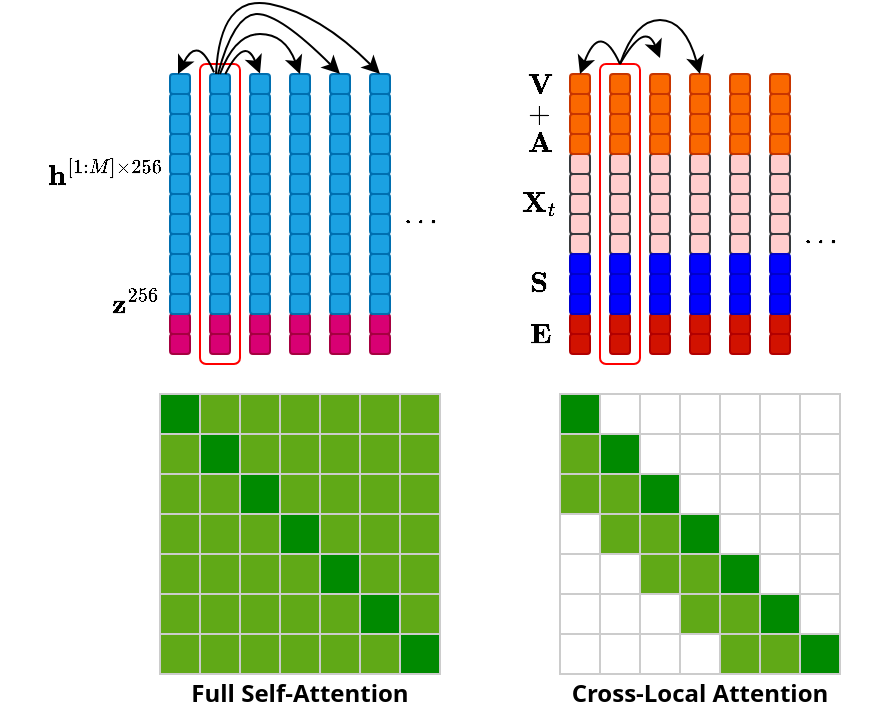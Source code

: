 <mxfile version="25.0.2">
  <diagram name="Page-1" id="6u1tHPWYEtg231CvSppE">
    <mxGraphModel dx="2891" dy="2014" grid="1" gridSize="10" guides="1" tooltips="1" connect="1" arrows="1" fold="1" page="1" pageScale="1" pageWidth="850" pageHeight="1100" background="none" math="1" shadow="0">
      <root>
        <mxCell id="0" />
        <mxCell id="1" parent="0" />
        <mxCell id="ScXmN28w3UK9h5KrgkOw-1" value="" style="rounded=0;whiteSpace=wrap;html=1;fillColor=#008a00;strokeColor=#CCCCCC;fontColor=#ffffff;" parent="1" vertex="1">
          <mxGeometry x="120" y="200" width="20" height="20" as="geometry" />
        </mxCell>
        <mxCell id="ScXmN28w3UK9h5KrgkOw-2" value="" style="rounded=0;whiteSpace=wrap;html=1;fillColor=#60a917;strokeColor=#CCCCCC;fontColor=#ffffff;" parent="1" vertex="1">
          <mxGeometry x="140" y="200" width="20" height="20" as="geometry" />
        </mxCell>
        <mxCell id="ScXmN28w3UK9h5KrgkOw-3" value="" style="rounded=0;whiteSpace=wrap;html=1;fillColor=#60a917;strokeColor=#CCCCCC;fontColor=#ffffff;" parent="1" vertex="1">
          <mxGeometry x="160" y="200" width="20" height="20" as="geometry" />
        </mxCell>
        <mxCell id="ScXmN28w3UK9h5KrgkOw-5" value="" style="rounded=0;whiteSpace=wrap;html=1;fillColor=#60a917;strokeColor=#CCCCCC;fontColor=#ffffff;" parent="1" vertex="1">
          <mxGeometry x="180" y="200" width="20" height="20" as="geometry" />
        </mxCell>
        <mxCell id="ScXmN28w3UK9h5KrgkOw-6" value="" style="rounded=0;whiteSpace=wrap;html=1;fillColor=#60a917;strokeColor=#CCCCCC;fontColor=#ffffff;" parent="1" vertex="1">
          <mxGeometry x="200" y="200" width="20" height="20" as="geometry" />
        </mxCell>
        <mxCell id="ScXmN28w3UK9h5KrgkOw-7" value="" style="rounded=0;whiteSpace=wrap;html=1;fillColor=#60a917;strokeColor=#CCCCCC;fontColor=#ffffff;" parent="1" vertex="1">
          <mxGeometry x="220" y="200" width="20" height="20" as="geometry" />
        </mxCell>
        <mxCell id="ScXmN28w3UK9h5KrgkOw-8" value="" style="rounded=0;whiteSpace=wrap;html=1;fillColor=#60a917;strokeColor=#CCCCCC;fontColor=#ffffff;" parent="1" vertex="1">
          <mxGeometry x="240" y="200" width="20" height="20" as="geometry" />
        </mxCell>
        <mxCell id="ScXmN28w3UK9h5KrgkOw-9" value="" style="rounded=0;whiteSpace=wrap;html=1;fillColor=#60a917;strokeColor=#CCCCCC;fontColor=#ffffff;" parent="1" vertex="1">
          <mxGeometry x="120" y="220" width="20" height="20" as="geometry" />
        </mxCell>
        <mxCell id="ScXmN28w3UK9h5KrgkOw-10" value="" style="rounded=0;whiteSpace=wrap;html=1;fillColor=#008a00;strokeColor=#CCCCCC;fontColor=#ffffff;" parent="1" vertex="1">
          <mxGeometry x="140" y="220" width="20" height="20" as="geometry" />
        </mxCell>
        <mxCell id="ScXmN28w3UK9h5KrgkOw-11" value="" style="rounded=0;whiteSpace=wrap;html=1;fillColor=#60a917;strokeColor=#CCCCCC;fontColor=#ffffff;" parent="1" vertex="1">
          <mxGeometry x="160" y="220" width="20" height="20" as="geometry" />
        </mxCell>
        <mxCell id="ScXmN28w3UK9h5KrgkOw-12" value="" style="rounded=0;whiteSpace=wrap;html=1;fillColor=#60a917;strokeColor=#CCCCCC;fontColor=#ffffff;" parent="1" vertex="1">
          <mxGeometry x="180" y="220" width="20" height="20" as="geometry" />
        </mxCell>
        <mxCell id="ScXmN28w3UK9h5KrgkOw-13" value="" style="rounded=0;whiteSpace=wrap;html=1;fillColor=#60a917;strokeColor=#CCCCCC;fontColor=#ffffff;" parent="1" vertex="1">
          <mxGeometry x="200" y="220" width="20" height="20" as="geometry" />
        </mxCell>
        <mxCell id="ScXmN28w3UK9h5KrgkOw-14" value="" style="rounded=0;whiteSpace=wrap;html=1;fillColor=#60a917;strokeColor=#CCCCCC;fontColor=#ffffff;" parent="1" vertex="1">
          <mxGeometry x="220" y="220" width="20" height="20" as="geometry" />
        </mxCell>
        <mxCell id="ScXmN28w3UK9h5KrgkOw-15" value="" style="rounded=0;whiteSpace=wrap;html=1;fillColor=#60a917;strokeColor=#CCCCCC;fontColor=#ffffff;" parent="1" vertex="1">
          <mxGeometry x="240" y="220" width="20" height="20" as="geometry" />
        </mxCell>
        <mxCell id="ScXmN28w3UK9h5KrgkOw-16" value="" style="rounded=0;whiteSpace=wrap;html=1;fillColor=#60a917;strokeColor=#CCCCCC;fontColor=#ffffff;" parent="1" vertex="1">
          <mxGeometry x="120" y="240" width="20" height="20" as="geometry" />
        </mxCell>
        <mxCell id="ScXmN28w3UK9h5KrgkOw-17" value="" style="rounded=0;whiteSpace=wrap;html=1;fillColor=#60a917;strokeColor=#CCCCCC;fontColor=#ffffff;" parent="1" vertex="1">
          <mxGeometry x="140" y="240" width="20" height="20" as="geometry" />
        </mxCell>
        <mxCell id="ScXmN28w3UK9h5KrgkOw-18" value="" style="rounded=0;whiteSpace=wrap;html=1;fillColor=#008a00;strokeColor=#CCCCCC;fontColor=#ffffff;" parent="1" vertex="1">
          <mxGeometry x="160" y="240" width="20" height="20" as="geometry" />
        </mxCell>
        <mxCell id="ScXmN28w3UK9h5KrgkOw-19" value="" style="rounded=0;whiteSpace=wrap;html=1;fillColor=#60a917;strokeColor=#CCCCCC;fontColor=#ffffff;" parent="1" vertex="1">
          <mxGeometry x="180" y="240" width="20" height="20" as="geometry" />
        </mxCell>
        <mxCell id="ScXmN28w3UK9h5KrgkOw-20" value="" style="rounded=0;whiteSpace=wrap;html=1;fillColor=#60a917;strokeColor=#CCCCCC;fontColor=#ffffff;" parent="1" vertex="1">
          <mxGeometry x="200" y="240" width="20" height="20" as="geometry" />
        </mxCell>
        <mxCell id="ScXmN28w3UK9h5KrgkOw-21" value="" style="rounded=0;whiteSpace=wrap;html=1;fillColor=#60a917;strokeColor=#CCCCCC;fontColor=#ffffff;" parent="1" vertex="1">
          <mxGeometry x="220" y="240" width="20" height="20" as="geometry" />
        </mxCell>
        <mxCell id="ScXmN28w3UK9h5KrgkOw-22" value="" style="rounded=0;whiteSpace=wrap;html=1;fillColor=#60a917;strokeColor=#CCCCCC;fontColor=#ffffff;" parent="1" vertex="1">
          <mxGeometry x="240" y="240" width="20" height="20" as="geometry" />
        </mxCell>
        <mxCell id="ScXmN28w3UK9h5KrgkOw-23" value="" style="rounded=0;whiteSpace=wrap;html=1;fillColor=#60a917;strokeColor=#CCCCCC;fontColor=#ffffff;" parent="1" vertex="1">
          <mxGeometry x="120" y="260" width="20" height="20" as="geometry" />
        </mxCell>
        <mxCell id="ScXmN28w3UK9h5KrgkOw-24" value="" style="rounded=0;whiteSpace=wrap;html=1;fillColor=#60a917;strokeColor=#CCCCCC;fontColor=#ffffff;" parent="1" vertex="1">
          <mxGeometry x="140" y="260" width="20" height="20" as="geometry" />
        </mxCell>
        <mxCell id="ScXmN28w3UK9h5KrgkOw-25" value="" style="rounded=0;whiteSpace=wrap;html=1;fillColor=#60a917;strokeColor=#CCCCCC;fontColor=#ffffff;" parent="1" vertex="1">
          <mxGeometry x="160" y="260" width="20" height="20" as="geometry" />
        </mxCell>
        <mxCell id="ScXmN28w3UK9h5KrgkOw-26" value="" style="rounded=0;whiteSpace=wrap;html=1;fillColor=#008a00;strokeColor=#CCCCCC;fontColor=#ffffff;" parent="1" vertex="1">
          <mxGeometry x="180" y="260" width="20" height="20" as="geometry" />
        </mxCell>
        <mxCell id="ScXmN28w3UK9h5KrgkOw-27" value="" style="rounded=0;whiteSpace=wrap;html=1;fillColor=#60a917;strokeColor=#CCCCCC;fontColor=#ffffff;" parent="1" vertex="1">
          <mxGeometry x="200" y="260" width="20" height="20" as="geometry" />
        </mxCell>
        <mxCell id="ScXmN28w3UK9h5KrgkOw-28" value="" style="rounded=0;whiteSpace=wrap;html=1;fillColor=#60a917;strokeColor=#CCCCCC;fontColor=#ffffff;" parent="1" vertex="1">
          <mxGeometry x="220" y="260" width="20" height="20" as="geometry" />
        </mxCell>
        <mxCell id="ScXmN28w3UK9h5KrgkOw-29" value="" style="rounded=0;whiteSpace=wrap;html=1;fillColor=#60a917;strokeColor=#CCCCCC;fontColor=#ffffff;" parent="1" vertex="1">
          <mxGeometry x="240" y="260" width="20" height="20" as="geometry" />
        </mxCell>
        <mxCell id="ScXmN28w3UK9h5KrgkOw-30" value="" style="rounded=0;whiteSpace=wrap;html=1;fillColor=#60a917;strokeColor=#CCCCCC;fontColor=#ffffff;" parent="1" vertex="1">
          <mxGeometry x="120" y="280" width="20" height="20" as="geometry" />
        </mxCell>
        <mxCell id="ScXmN28w3UK9h5KrgkOw-31" value="" style="rounded=0;whiteSpace=wrap;html=1;fillColor=#60a917;strokeColor=#CCCCCC;fontColor=#ffffff;" parent="1" vertex="1">
          <mxGeometry x="140" y="280" width="20" height="20" as="geometry" />
        </mxCell>
        <mxCell id="ScXmN28w3UK9h5KrgkOw-32" value="" style="rounded=0;whiteSpace=wrap;html=1;fillColor=#60a917;strokeColor=#CCCCCC;fontColor=#ffffff;" parent="1" vertex="1">
          <mxGeometry x="160" y="280" width="20" height="20" as="geometry" />
        </mxCell>
        <mxCell id="ScXmN28w3UK9h5KrgkOw-33" value="" style="rounded=0;whiteSpace=wrap;html=1;fillColor=#60a917;strokeColor=#CCCCCC;fontColor=#ffffff;" parent="1" vertex="1">
          <mxGeometry x="180" y="280" width="20" height="20" as="geometry" />
        </mxCell>
        <mxCell id="ScXmN28w3UK9h5KrgkOw-34" value="" style="rounded=0;whiteSpace=wrap;html=1;fillColor=#008a00;strokeColor=#CCCCCC;fontColor=#ffffff;" parent="1" vertex="1">
          <mxGeometry x="200" y="280" width="20" height="20" as="geometry" />
        </mxCell>
        <mxCell id="ScXmN28w3UK9h5KrgkOw-35" value="" style="rounded=0;whiteSpace=wrap;html=1;fillColor=#60a917;strokeColor=#CCCCCC;fontColor=#ffffff;" parent="1" vertex="1">
          <mxGeometry x="220" y="280" width="20" height="20" as="geometry" />
        </mxCell>
        <mxCell id="ScXmN28w3UK9h5KrgkOw-36" value="" style="rounded=0;whiteSpace=wrap;html=1;fillColor=#60a917;strokeColor=#CCCCCC;fontColor=#ffffff;" parent="1" vertex="1">
          <mxGeometry x="240" y="280" width="20" height="20" as="geometry" />
        </mxCell>
        <mxCell id="ScXmN28w3UK9h5KrgkOw-37" value="" style="rounded=0;whiteSpace=wrap;html=1;fillColor=#60a917;strokeColor=#CCCCCC;fontColor=#ffffff;" parent="1" vertex="1">
          <mxGeometry x="120" y="300" width="20" height="20" as="geometry" />
        </mxCell>
        <mxCell id="ScXmN28w3UK9h5KrgkOw-38" value="" style="rounded=0;whiteSpace=wrap;html=1;fillColor=#60a917;strokeColor=#CCCCCC;fontColor=#ffffff;" parent="1" vertex="1">
          <mxGeometry x="140" y="300" width="20" height="20" as="geometry" />
        </mxCell>
        <mxCell id="ScXmN28w3UK9h5KrgkOw-39" value="" style="rounded=0;whiteSpace=wrap;html=1;fillColor=#60a917;strokeColor=#CCCCCC;fontColor=#ffffff;" parent="1" vertex="1">
          <mxGeometry x="160" y="300" width="20" height="20" as="geometry" />
        </mxCell>
        <mxCell id="ScXmN28w3UK9h5KrgkOw-40" value="" style="rounded=0;whiteSpace=wrap;html=1;fillColor=#60a917;strokeColor=#CCCCCC;fontColor=#ffffff;" parent="1" vertex="1">
          <mxGeometry x="180" y="300" width="20" height="20" as="geometry" />
        </mxCell>
        <mxCell id="ScXmN28w3UK9h5KrgkOw-41" value="" style="rounded=0;whiteSpace=wrap;html=1;fillColor=#60a917;strokeColor=#CCCCCC;fontColor=#ffffff;" parent="1" vertex="1">
          <mxGeometry x="200" y="300" width="20" height="20" as="geometry" />
        </mxCell>
        <mxCell id="ScXmN28w3UK9h5KrgkOw-42" value="" style="rounded=0;whiteSpace=wrap;html=1;fillColor=#008a00;strokeColor=#CCCCCC;fontColor=#ffffff;" parent="1" vertex="1">
          <mxGeometry x="220" y="300" width="20" height="20" as="geometry" />
        </mxCell>
        <mxCell id="ScXmN28w3UK9h5KrgkOw-43" value="" style="rounded=0;whiteSpace=wrap;html=1;fillColor=#60a917;strokeColor=#CCCCCC;fontColor=#ffffff;" parent="1" vertex="1">
          <mxGeometry x="240" y="300" width="20" height="20" as="geometry" />
        </mxCell>
        <mxCell id="ScXmN28w3UK9h5KrgkOw-44" value="" style="rounded=0;whiteSpace=wrap;html=1;fillColor=#60a917;strokeColor=#CCCCCC;fontColor=#ffffff;" parent="1" vertex="1">
          <mxGeometry x="120" y="320" width="20" height="20" as="geometry" />
        </mxCell>
        <mxCell id="ScXmN28w3UK9h5KrgkOw-45" value="" style="rounded=0;whiteSpace=wrap;html=1;fillColor=#60a917;strokeColor=#CCCCCC;fontColor=#ffffff;" parent="1" vertex="1">
          <mxGeometry x="140" y="320" width="20" height="20" as="geometry" />
        </mxCell>
        <mxCell id="ScXmN28w3UK9h5KrgkOw-46" value="" style="rounded=0;whiteSpace=wrap;html=1;fillColor=#60a917;strokeColor=#CCCCCC;fontColor=#ffffff;" parent="1" vertex="1">
          <mxGeometry x="160" y="320" width="20" height="20" as="geometry" />
        </mxCell>
        <mxCell id="ScXmN28w3UK9h5KrgkOw-47" value="" style="rounded=0;whiteSpace=wrap;html=1;fillColor=#60a917;strokeColor=#CCCCCC;fontColor=#ffffff;" parent="1" vertex="1">
          <mxGeometry x="180" y="320" width="20" height="20" as="geometry" />
        </mxCell>
        <mxCell id="ScXmN28w3UK9h5KrgkOw-48" value="" style="rounded=0;whiteSpace=wrap;html=1;fillColor=#60a917;strokeColor=#CCCCCC;fontColor=#ffffff;" parent="1" vertex="1">
          <mxGeometry x="200" y="320" width="20" height="20" as="geometry" />
        </mxCell>
        <mxCell id="ScXmN28w3UK9h5KrgkOw-49" value="" style="rounded=0;whiteSpace=wrap;html=1;fillColor=#60a917;strokeColor=#CCCCCC;fontColor=#ffffff;" parent="1" vertex="1">
          <mxGeometry x="220" y="320" width="20" height="20" as="geometry" />
        </mxCell>
        <mxCell id="ScXmN28w3UK9h5KrgkOw-50" value="" style="rounded=0;whiteSpace=wrap;html=1;fillColor=#008a00;strokeColor=#CCCCCC;fontColor=#ffffff;" parent="1" vertex="1">
          <mxGeometry x="240" y="320" width="20" height="20" as="geometry" />
        </mxCell>
        <mxCell id="ScXmN28w3UK9h5KrgkOw-100" value="Full Self-Attention" style="text;html=1;align=center;verticalAlign=middle;whiteSpace=wrap;rounded=0;fontFamily=Segoe UI;fontStyle=1" parent="1" vertex="1">
          <mxGeometry x="120" y="340" width="140" height="20" as="geometry" />
        </mxCell>
        <mxCell id="ScXmN28w3UK9h5KrgkOw-154" value="" style="rounded=0;whiteSpace=wrap;html=1;strokeColor=#CCCCCC;fillColor=#008a00;fontColor=#ffffff;" parent="1" vertex="1">
          <mxGeometry x="320" y="200" width="20" height="20" as="geometry" />
        </mxCell>
        <mxCell id="ScXmN28w3UK9h5KrgkOw-155" value="" style="rounded=0;whiteSpace=wrap;html=1;strokeColor=#CCCCCC;" parent="1" vertex="1">
          <mxGeometry x="340" y="200" width="20" height="20" as="geometry" />
        </mxCell>
        <mxCell id="ScXmN28w3UK9h5KrgkOw-156" value="" style="rounded=0;whiteSpace=wrap;html=1;strokeColor=#CCCCCC;" parent="1" vertex="1">
          <mxGeometry x="360" y="200" width="20" height="20" as="geometry" />
        </mxCell>
        <mxCell id="ScXmN28w3UK9h5KrgkOw-157" value="" style="rounded=0;whiteSpace=wrap;html=1;strokeColor=#CCCCCC;" parent="1" vertex="1">
          <mxGeometry x="380" y="200" width="20" height="20" as="geometry" />
        </mxCell>
        <mxCell id="ScXmN28w3UK9h5KrgkOw-158" value="" style="rounded=0;whiteSpace=wrap;html=1;strokeColor=#CCCCCC;" parent="1" vertex="1">
          <mxGeometry x="400" y="200" width="20" height="20" as="geometry" />
        </mxCell>
        <mxCell id="ScXmN28w3UK9h5KrgkOw-159" value="" style="rounded=0;whiteSpace=wrap;html=1;strokeColor=#CCCCCC;" parent="1" vertex="1">
          <mxGeometry x="420" y="200" width="20" height="20" as="geometry" />
        </mxCell>
        <mxCell id="ScXmN28w3UK9h5KrgkOw-160" value="" style="rounded=0;whiteSpace=wrap;html=1;strokeColor=#CCCCCC;" parent="1" vertex="1">
          <mxGeometry x="440" y="200" width="20" height="20" as="geometry" />
        </mxCell>
        <mxCell id="ScXmN28w3UK9h5KrgkOw-161" value="" style="rounded=0;whiteSpace=wrap;html=1;strokeColor=#CCCCCC;fillColor=#60a917;fontColor=#ffffff;" parent="1" vertex="1">
          <mxGeometry x="320" y="220" width="20" height="20" as="geometry" />
        </mxCell>
        <mxCell id="ScXmN28w3UK9h5KrgkOw-162" value="" style="rounded=0;whiteSpace=wrap;html=1;strokeColor=#CCCCCC;fillColor=#008a00;fontColor=#ffffff;" parent="1" vertex="1">
          <mxGeometry x="340" y="220" width="20" height="20" as="geometry" />
        </mxCell>
        <mxCell id="ScXmN28w3UK9h5KrgkOw-163" value="" style="rounded=0;whiteSpace=wrap;html=1;strokeColor=#CCCCCC;" parent="1" vertex="1">
          <mxGeometry x="360" y="220" width="20" height="20" as="geometry" />
        </mxCell>
        <mxCell id="ScXmN28w3UK9h5KrgkOw-164" value="" style="rounded=0;whiteSpace=wrap;html=1;strokeColor=#CCCCCC;" parent="1" vertex="1">
          <mxGeometry x="380" y="220" width="20" height="20" as="geometry" />
        </mxCell>
        <mxCell id="ScXmN28w3UK9h5KrgkOw-165" value="" style="rounded=0;whiteSpace=wrap;html=1;strokeColor=#CCCCCC;" parent="1" vertex="1">
          <mxGeometry x="400" y="220" width="20" height="20" as="geometry" />
        </mxCell>
        <mxCell id="ScXmN28w3UK9h5KrgkOw-166" value="" style="rounded=0;whiteSpace=wrap;html=1;strokeColor=#CCCCCC;" parent="1" vertex="1">
          <mxGeometry x="420" y="220" width="20" height="20" as="geometry" />
        </mxCell>
        <mxCell id="ScXmN28w3UK9h5KrgkOw-167" value="" style="rounded=0;whiteSpace=wrap;html=1;strokeColor=#CCCCCC;" parent="1" vertex="1">
          <mxGeometry x="440" y="220" width="20" height="20" as="geometry" />
        </mxCell>
        <mxCell id="ScXmN28w3UK9h5KrgkOw-168" value="" style="rounded=0;whiteSpace=wrap;html=1;strokeColor=#CCCCCC;fillColor=#60a917;fontColor=#ffffff;" parent="1" vertex="1">
          <mxGeometry x="320" y="240" width="20" height="20" as="geometry" />
        </mxCell>
        <mxCell id="ScXmN28w3UK9h5KrgkOw-169" value="" style="rounded=0;whiteSpace=wrap;html=1;strokeColor=#CCCCCC;fillColor=#60a917;fontColor=#ffffff;" parent="1" vertex="1">
          <mxGeometry x="340" y="240" width="20" height="20" as="geometry" />
        </mxCell>
        <mxCell id="ScXmN28w3UK9h5KrgkOw-170" value="" style="rounded=0;whiteSpace=wrap;html=1;strokeColor=#CCCCCC;fillColor=#008a00;fontColor=#ffffff;" parent="1" vertex="1">
          <mxGeometry x="360" y="240" width="20" height="20" as="geometry" />
        </mxCell>
        <mxCell id="ScXmN28w3UK9h5KrgkOw-171" value="" style="rounded=0;whiteSpace=wrap;html=1;strokeColor=#CCCCCC;" parent="1" vertex="1">
          <mxGeometry x="380" y="240" width="20" height="20" as="geometry" />
        </mxCell>
        <mxCell id="ScXmN28w3UK9h5KrgkOw-172" value="" style="rounded=0;whiteSpace=wrap;html=1;strokeColor=#CCCCCC;" parent="1" vertex="1">
          <mxGeometry x="400" y="240" width="20" height="20" as="geometry" />
        </mxCell>
        <mxCell id="ScXmN28w3UK9h5KrgkOw-173" value="" style="rounded=0;whiteSpace=wrap;html=1;strokeColor=#CCCCCC;" parent="1" vertex="1">
          <mxGeometry x="420" y="240" width="20" height="20" as="geometry" />
        </mxCell>
        <mxCell id="ScXmN28w3UK9h5KrgkOw-174" value="" style="rounded=0;whiteSpace=wrap;html=1;strokeColor=#CCCCCC;" parent="1" vertex="1">
          <mxGeometry x="440" y="240" width="20" height="20" as="geometry" />
        </mxCell>
        <mxCell id="ScXmN28w3UK9h5KrgkOw-175" value="" style="rounded=0;whiteSpace=wrap;html=1;strokeColor=#CCCCCC;" parent="1" vertex="1">
          <mxGeometry x="320" y="260" width="20" height="20" as="geometry" />
        </mxCell>
        <mxCell id="ScXmN28w3UK9h5KrgkOw-176" value="" style="rounded=0;whiteSpace=wrap;html=1;strokeColor=#CCCCCC;fillColor=#60a917;fontColor=#ffffff;" parent="1" vertex="1">
          <mxGeometry x="340" y="260" width="20" height="20" as="geometry" />
        </mxCell>
        <mxCell id="ScXmN28w3UK9h5KrgkOw-177" value="" style="rounded=0;whiteSpace=wrap;html=1;strokeColor=#CCCCCC;fillColor=#60a917;fontColor=#ffffff;" parent="1" vertex="1">
          <mxGeometry x="360" y="260" width="20" height="20" as="geometry" />
        </mxCell>
        <mxCell id="ScXmN28w3UK9h5KrgkOw-178" value="" style="rounded=0;whiteSpace=wrap;html=1;strokeColor=#CCCCCC;fillColor=#008a00;fontColor=#ffffff;" parent="1" vertex="1">
          <mxGeometry x="380" y="260" width="20" height="20" as="geometry" />
        </mxCell>
        <mxCell id="ScXmN28w3UK9h5KrgkOw-179" value="" style="rounded=0;whiteSpace=wrap;html=1;strokeColor=#CCCCCC;" parent="1" vertex="1">
          <mxGeometry x="400" y="260" width="20" height="20" as="geometry" />
        </mxCell>
        <mxCell id="ScXmN28w3UK9h5KrgkOw-180" value="" style="rounded=0;whiteSpace=wrap;html=1;strokeColor=#CCCCCC;" parent="1" vertex="1">
          <mxGeometry x="420" y="260" width="20" height="20" as="geometry" />
        </mxCell>
        <mxCell id="ScXmN28w3UK9h5KrgkOw-181" value="" style="rounded=0;whiteSpace=wrap;html=1;strokeColor=#CCCCCC;" parent="1" vertex="1">
          <mxGeometry x="440" y="260" width="20" height="20" as="geometry" />
        </mxCell>
        <mxCell id="ScXmN28w3UK9h5KrgkOw-182" value="" style="rounded=0;whiteSpace=wrap;html=1;strokeColor=#CCCCCC;" parent="1" vertex="1">
          <mxGeometry x="320" y="280" width="20" height="20" as="geometry" />
        </mxCell>
        <mxCell id="ScXmN28w3UK9h5KrgkOw-183" value="" style="rounded=0;whiteSpace=wrap;html=1;strokeColor=#CCCCCC;" parent="1" vertex="1">
          <mxGeometry x="340" y="280" width="20" height="20" as="geometry" />
        </mxCell>
        <mxCell id="ScXmN28w3UK9h5KrgkOw-184" value="" style="rounded=0;whiteSpace=wrap;html=1;strokeColor=#CCCCCC;fillColor=#60a917;fontColor=#ffffff;" parent="1" vertex="1">
          <mxGeometry x="360" y="280" width="20" height="20" as="geometry" />
        </mxCell>
        <mxCell id="ScXmN28w3UK9h5KrgkOw-185" value="" style="rounded=0;whiteSpace=wrap;html=1;strokeColor=#CCCCCC;fillColor=#60a917;fontColor=#ffffff;" parent="1" vertex="1">
          <mxGeometry x="380" y="280" width="20" height="20" as="geometry" />
        </mxCell>
        <mxCell id="ScXmN28w3UK9h5KrgkOw-186" value="" style="rounded=0;whiteSpace=wrap;html=1;strokeColor=#CCCCCC;fillColor=#008a00;fontColor=#ffffff;" parent="1" vertex="1">
          <mxGeometry x="400" y="280" width="20" height="20" as="geometry" />
        </mxCell>
        <mxCell id="ScXmN28w3UK9h5KrgkOw-187" value="" style="rounded=0;whiteSpace=wrap;html=1;strokeColor=#CCCCCC;" parent="1" vertex="1">
          <mxGeometry x="420" y="280" width="20" height="20" as="geometry" />
        </mxCell>
        <mxCell id="ScXmN28w3UK9h5KrgkOw-188" value="" style="rounded=0;whiteSpace=wrap;html=1;strokeColor=#CCCCCC;" parent="1" vertex="1">
          <mxGeometry x="440" y="280" width="20" height="20" as="geometry" />
        </mxCell>
        <mxCell id="ScXmN28w3UK9h5KrgkOw-189" value="" style="rounded=0;whiteSpace=wrap;html=1;strokeColor=#CCCCCC;" parent="1" vertex="1">
          <mxGeometry x="320" y="300" width="20" height="20" as="geometry" />
        </mxCell>
        <mxCell id="ScXmN28w3UK9h5KrgkOw-190" value="" style="rounded=0;whiteSpace=wrap;html=1;strokeColor=#CCCCCC;" parent="1" vertex="1">
          <mxGeometry x="340" y="300" width="20" height="20" as="geometry" />
        </mxCell>
        <mxCell id="ScXmN28w3UK9h5KrgkOw-191" value="" style="rounded=0;whiteSpace=wrap;html=1;strokeColor=#CCCCCC;" parent="1" vertex="1">
          <mxGeometry x="360" y="300" width="20" height="20" as="geometry" />
        </mxCell>
        <mxCell id="ScXmN28w3UK9h5KrgkOw-192" value="" style="rounded=0;whiteSpace=wrap;html=1;strokeColor=#CCCCCC;fillColor=#60a917;fontColor=#ffffff;" parent="1" vertex="1">
          <mxGeometry x="380" y="300" width="20" height="20" as="geometry" />
        </mxCell>
        <mxCell id="ScXmN28w3UK9h5KrgkOw-193" value="" style="rounded=0;whiteSpace=wrap;html=1;strokeColor=#CCCCCC;fillColor=#60a917;fontColor=#ffffff;" parent="1" vertex="1">
          <mxGeometry x="400" y="300" width="20" height="20" as="geometry" />
        </mxCell>
        <mxCell id="ScXmN28w3UK9h5KrgkOw-194" value="" style="rounded=0;whiteSpace=wrap;html=1;strokeColor=#CCCCCC;fillColor=#008a00;fontColor=#ffffff;" parent="1" vertex="1">
          <mxGeometry x="420" y="300" width="20" height="20" as="geometry" />
        </mxCell>
        <mxCell id="ScXmN28w3UK9h5KrgkOw-195" value="" style="rounded=0;whiteSpace=wrap;html=1;strokeColor=#CCCCCC;" parent="1" vertex="1">
          <mxGeometry x="440" y="300" width="20" height="20" as="geometry" />
        </mxCell>
        <mxCell id="ScXmN28w3UK9h5KrgkOw-196" value="" style="rounded=0;whiteSpace=wrap;html=1;strokeColor=#CCCCCC;" parent="1" vertex="1">
          <mxGeometry x="320" y="320" width="20" height="20" as="geometry" />
        </mxCell>
        <mxCell id="ScXmN28w3UK9h5KrgkOw-197" value="" style="rounded=0;whiteSpace=wrap;html=1;strokeColor=#CCCCCC;" parent="1" vertex="1">
          <mxGeometry x="340" y="320" width="20" height="20" as="geometry" />
        </mxCell>
        <mxCell id="ScXmN28w3UK9h5KrgkOw-198" value="" style="rounded=0;whiteSpace=wrap;html=1;strokeColor=#CCCCCC;" parent="1" vertex="1">
          <mxGeometry x="360" y="320" width="20" height="20" as="geometry" />
        </mxCell>
        <mxCell id="ScXmN28w3UK9h5KrgkOw-199" value="" style="rounded=0;whiteSpace=wrap;html=1;strokeColor=#CCCCCC;" parent="1" vertex="1">
          <mxGeometry x="380" y="320" width="20" height="20" as="geometry" />
        </mxCell>
        <mxCell id="ScXmN28w3UK9h5KrgkOw-200" value="" style="rounded=0;whiteSpace=wrap;html=1;strokeColor=#CCCCCC;fillColor=#60a917;fontColor=#ffffff;" parent="1" vertex="1">
          <mxGeometry x="400" y="320" width="20" height="20" as="geometry" />
        </mxCell>
        <mxCell id="ScXmN28w3UK9h5KrgkOw-201" value="" style="rounded=0;whiteSpace=wrap;html=1;strokeColor=#CCCCCC;fillColor=#60a917;fontColor=#ffffff;" parent="1" vertex="1">
          <mxGeometry x="420" y="320" width="20" height="20" as="geometry" />
        </mxCell>
        <mxCell id="ScXmN28w3UK9h5KrgkOw-202" value="" style="rounded=0;whiteSpace=wrap;html=1;strokeColor=#CCCCCC;fillColor=#008a00;fontColor=#ffffff;" parent="1" vertex="1">
          <mxGeometry x="440" y="320" width="20" height="20" as="geometry" />
        </mxCell>
        <mxCell id="ScXmN28w3UK9h5KrgkOw-203" value="Cross-Local Attention" style="text;html=1;align=center;verticalAlign=middle;whiteSpace=wrap;rounded=0;fontFamily=Segoe UI;fontStyle=1" parent="1" vertex="1">
          <mxGeometry x="320" y="340" width="140" height="20" as="geometry" />
        </mxCell>
        <mxCell id="ScXmN28w3UK9h5KrgkOw-204" value="" style="rounded=1;whiteSpace=wrap;html=1;fillColor=#ffcccc;strokeColor=#36393d;container=0;" parent="1" vertex="1">
          <mxGeometry x="325" y="120" width="10" height="10" as="geometry" />
        </mxCell>
        <mxCell id="ScXmN28w3UK9h5KrgkOw-205" value="" style="rounded=1;whiteSpace=wrap;html=1;fillColor=#ffcccc;strokeColor=#36393d;container=0;" parent="1" vertex="1">
          <mxGeometry x="325" y="110" width="10" height="10" as="geometry" />
        </mxCell>
        <mxCell id="ScXmN28w3UK9h5KrgkOw-206" value="" style="rounded=1;whiteSpace=wrap;html=1;fillColor=#ffcccc;strokeColor=#36393d;container=0;" parent="1" vertex="1">
          <mxGeometry x="325" y="100" width="10" height="10" as="geometry" />
        </mxCell>
        <mxCell id="ScXmN28w3UK9h5KrgkOw-207" value="" style="rounded=1;whiteSpace=wrap;html=1;fillColor=#ffcccc;strokeColor=#36393d;container=0;" parent="1" vertex="1">
          <mxGeometry x="325" y="90" width="10" height="10" as="geometry" />
        </mxCell>
        <mxCell id="ScXmN28w3UK9h5KrgkOw-208" value="" style="rounded=1;whiteSpace=wrap;html=1;fillColor=#ffcccc;strokeColor=#36393d;container=0;" parent="1" vertex="1">
          <mxGeometry x="325" y="80" width="10" height="10" as="geometry" />
        </mxCell>
        <mxCell id="ScXmN28w3UK9h5KrgkOw-209" value="" style="rounded=1;whiteSpace=wrap;html=1;fillColor=#D11200;strokeColor=#B20000;container=0;fontColor=#ffffff;" parent="1" vertex="1">
          <mxGeometry x="325" y="160" width="10" height="10" as="geometry" />
        </mxCell>
        <mxCell id="ScXmN28w3UK9h5KrgkOw-210" value="" style="rounded=1;whiteSpace=wrap;html=1;fillColor=#D11200;strokeColor=#B20000;container=0;fontColor=#ffffff;" parent="1" vertex="1">
          <mxGeometry x="325" y="170" width="10" height="10" as="geometry" />
        </mxCell>
        <mxCell id="ScXmN28w3UK9h5KrgkOw-211" value="" style="rounded=1;whiteSpace=wrap;html=1;fillColor=#0000FF;strokeColor=#0000CC;container=0;fontColor=#ffffff;" parent="1" vertex="1">
          <mxGeometry x="325" y="150" width="10" height="10" as="geometry" />
        </mxCell>
        <mxCell id="ScXmN28w3UK9h5KrgkOw-212" value="" style="rounded=1;whiteSpace=wrap;html=1;fillColor=#0000FF;strokeColor=#0000CC;container=0;fontColor=#ffffff;" parent="1" vertex="1">
          <mxGeometry x="325" y="140" width="10" height="10" as="geometry" />
        </mxCell>
        <mxCell id="ScXmN28w3UK9h5KrgkOw-213" value="" style="rounded=1;whiteSpace=wrap;html=1;fillColor=#0000FF;strokeColor=#0000CC;container=0;fontColor=#ffffff;" parent="1" vertex="1">
          <mxGeometry x="325" y="130" width="10" height="10" as="geometry" />
        </mxCell>
        <mxCell id="ScXmN28w3UK9h5KrgkOw-214" value="" style="rounded=1;whiteSpace=wrap;html=1;fillColor=#fa6800;strokeColor=#C73500;container=0;fontColor=#000000;" parent="1" vertex="1">
          <mxGeometry x="325" y="60" width="10" height="10" as="geometry" />
        </mxCell>
        <mxCell id="ScXmN28w3UK9h5KrgkOw-215" value="" style="rounded=1;whiteSpace=wrap;html=1;fillColor=#fa6800;strokeColor=#C73500;container=0;fontColor=#000000;" parent="1" vertex="1">
          <mxGeometry x="325" y="70" width="10" height="10" as="geometry" />
        </mxCell>
        <mxCell id="ScXmN28w3UK9h5KrgkOw-222" value="$$\mathbf{S}$$" style="text;html=1;align=center;verticalAlign=middle;whiteSpace=wrap;rounded=0;" parent="1" vertex="1">
          <mxGeometry x="300" y="130" width="20" height="30" as="geometry" />
        </mxCell>
        <mxCell id="ScXmN28w3UK9h5KrgkOw-223" value="$$\mathbf{E}$$" style="text;html=1;align=center;verticalAlign=middle;whiteSpace=wrap;rounded=0;" parent="1" vertex="1">
          <mxGeometry x="300" y="160" width="20" height="20" as="geometry" />
        </mxCell>
        <mxCell id="ScXmN28w3UK9h5KrgkOw-224" value="$$\mathbf{X}_t$$" style="text;html=1;align=center;verticalAlign=middle;whiteSpace=wrap;rounded=0;" parent="1" vertex="1">
          <mxGeometry x="300" y="80" width="20" height="50" as="geometry" />
        </mxCell>
        <mxCell id="ScXmN28w3UK9h5KrgkOw-225" value="$$\mathbf{A}$$" style="text;html=1;align=center;verticalAlign=middle;whiteSpace=wrap;rounded=0;" parent="1" vertex="1">
          <mxGeometry x="300" y="65" width="20" height="20" as="geometry" />
        </mxCell>
        <mxCell id="ScXmN28w3UK9h5KrgkOw-226" value="" style="rounded=1;whiteSpace=wrap;html=1;fillColor=#1ba1e2;strokeColor=#006EAF;container=0;fontColor=#ffffff;" parent="1" vertex="1">
          <mxGeometry x="125" y="120" width="10" height="10" as="geometry" />
        </mxCell>
        <mxCell id="ScXmN28w3UK9h5KrgkOw-227" value="" style="rounded=1;whiteSpace=wrap;html=1;fillColor=#1ba1e2;strokeColor=#006EAF;container=0;fontColor=#ffffff;" parent="1" vertex="1">
          <mxGeometry x="125" y="110" width="10" height="10" as="geometry" />
        </mxCell>
        <mxCell id="ScXmN28w3UK9h5KrgkOw-228" value="" style="rounded=1;whiteSpace=wrap;html=1;fillColor=#1ba1e2;strokeColor=#006EAF;container=0;fontColor=#ffffff;" parent="1" vertex="1">
          <mxGeometry x="125" y="100" width="10" height="10" as="geometry" />
        </mxCell>
        <mxCell id="ScXmN28w3UK9h5KrgkOw-229" value="" style="rounded=1;whiteSpace=wrap;html=1;fillColor=#1ba1e2;strokeColor=#006EAF;container=0;fontColor=#ffffff;" parent="1" vertex="1">
          <mxGeometry x="125" y="90" width="10" height="10" as="geometry" />
        </mxCell>
        <mxCell id="ScXmN28w3UK9h5KrgkOw-230" value="" style="rounded=1;whiteSpace=wrap;html=1;fillColor=#1ba1e2;strokeColor=#006EAF;container=0;fontColor=#ffffff;" parent="1" vertex="1">
          <mxGeometry x="125" y="80" width="10" height="10" as="geometry" />
        </mxCell>
        <mxCell id="ScXmN28w3UK9h5KrgkOw-231" value="" style="rounded=1;whiteSpace=wrap;html=1;fillColor=#d80073;strokeColor=#A50040;container=0;fontColor=#ffffff;" parent="1" vertex="1">
          <mxGeometry x="125" y="160" width="10" height="10" as="geometry" />
        </mxCell>
        <mxCell id="ScXmN28w3UK9h5KrgkOw-232" value="" style="rounded=1;whiteSpace=wrap;html=1;fillColor=#d80073;strokeColor=#A50040;container=0;fontColor=#ffffff;" parent="1" vertex="1">
          <mxGeometry x="125" y="170" width="10" height="10" as="geometry" />
        </mxCell>
        <mxCell id="ScXmN28w3UK9h5KrgkOw-233" value="" style="rounded=1;whiteSpace=wrap;html=1;fillColor=#1ba1e2;strokeColor=#006EAF;container=0;fontColor=#ffffff;" parent="1" vertex="1">
          <mxGeometry x="125" y="150" width="10" height="10" as="geometry" />
        </mxCell>
        <mxCell id="ScXmN28w3UK9h5KrgkOw-234" value="" style="rounded=1;whiteSpace=wrap;html=1;fillColor=#1ba1e2;strokeColor=#006EAF;container=0;fontColor=#ffffff;" parent="1" vertex="1">
          <mxGeometry x="125" y="140" width="10" height="10" as="geometry" />
        </mxCell>
        <mxCell id="ScXmN28w3UK9h5KrgkOw-235" value="" style="rounded=1;whiteSpace=wrap;html=1;fillColor=#1ba1e2;strokeColor=#006EAF;container=0;fontColor=#ffffff;" parent="1" vertex="1">
          <mxGeometry x="125" y="130" width="10" height="10" as="geometry" />
        </mxCell>
        <mxCell id="ScXmN28w3UK9h5KrgkOw-237" value="" style="rounded=1;whiteSpace=wrap;html=1;fillColor=#1ba1e2;strokeColor=#006EAF;container=0;fontColor=#ffffff;" parent="1" vertex="1">
          <mxGeometry x="125" y="70" width="10" height="10" as="geometry" />
        </mxCell>
        <mxCell id="ScXmN28w3UK9h5KrgkOw-238" value="$$\mathbf{z}^{256}$$" style="text;html=1;align=center;verticalAlign=middle;whiteSpace=wrap;rounded=0;" parent="1" vertex="1">
          <mxGeometry x="90" y="145" width="35" height="20" as="geometry" />
        </mxCell>
        <mxCell id="ScXmN28w3UK9h5KrgkOw-239" value="$$\mathbf{h}^{[1:M] \times 256}$$" style="text;html=1;align=center;verticalAlign=middle;whiteSpace=wrap;rounded=0;" parent="1" vertex="1">
          <mxGeometry x="60" y="80" width="65" height="20" as="geometry" />
        </mxCell>
        <mxCell id="ScXmN28w3UK9h5KrgkOw-241" value="$$\dots$$" style="text;html=1;align=center;verticalAlign=middle;whiteSpace=wrap;rounded=0;" parent="1" vertex="1">
          <mxGeometry x="240" y="100" width="20" height="20" as="geometry" />
        </mxCell>
        <mxCell id="ScXmN28w3UK9h5KrgkOw-242" value="$$\dots$$" style="text;html=1;align=center;verticalAlign=middle;whiteSpace=wrap;rounded=0;" parent="1" vertex="1">
          <mxGeometry x="440" y="110" width="20" height="20" as="geometry" />
        </mxCell>
        <mxCell id="ScXmN28w3UK9h5KrgkOw-249" value="" style="rounded=1;whiteSpace=wrap;html=1;fillColor=#ffcccc;strokeColor=#36393d;container=0;" parent="1" vertex="1">
          <mxGeometry x="345" y="120" width="10" height="10" as="geometry" />
        </mxCell>
        <mxCell id="ScXmN28w3UK9h5KrgkOw-250" value="" style="rounded=1;whiteSpace=wrap;html=1;fillColor=#ffcccc;strokeColor=#36393d;container=0;" parent="1" vertex="1">
          <mxGeometry x="345" y="110" width="10" height="10" as="geometry" />
        </mxCell>
        <mxCell id="ScXmN28w3UK9h5KrgkOw-251" value="" style="rounded=1;whiteSpace=wrap;html=1;fillColor=#ffcccc;strokeColor=#36393d;container=0;" parent="1" vertex="1">
          <mxGeometry x="345" y="100" width="10" height="10" as="geometry" />
        </mxCell>
        <mxCell id="ScXmN28w3UK9h5KrgkOw-252" value="" style="rounded=1;whiteSpace=wrap;html=1;fillColor=#ffcccc;strokeColor=#36393d;container=0;" parent="1" vertex="1">
          <mxGeometry x="345" y="90" width="10" height="10" as="geometry" />
        </mxCell>
        <mxCell id="ScXmN28w3UK9h5KrgkOw-253" value="" style="rounded=1;whiteSpace=wrap;html=1;fillColor=#ffcccc;strokeColor=#36393d;container=0;" parent="1" vertex="1">
          <mxGeometry x="345" y="80" width="10" height="10" as="geometry" />
        </mxCell>
        <mxCell id="ScXmN28w3UK9h5KrgkOw-254" value="" style="rounded=1;whiteSpace=wrap;html=1;fillColor=#D11200;strokeColor=#B20000;container=0;fontColor=#ffffff;" parent="1" vertex="1">
          <mxGeometry x="345" y="160" width="10" height="10" as="geometry" />
        </mxCell>
        <mxCell id="ScXmN28w3UK9h5KrgkOw-255" value="" style="rounded=1;whiteSpace=wrap;html=1;fillColor=#D11200;strokeColor=#B20000;container=0;fontColor=#ffffff;" parent="1" vertex="1">
          <mxGeometry x="345" y="170" width="10" height="10" as="geometry" />
        </mxCell>
        <mxCell id="ScXmN28w3UK9h5KrgkOw-256" value="" style="rounded=1;whiteSpace=wrap;html=1;fillColor=#0000FF;strokeColor=#0000CC;container=0;fontColor=#ffffff;" parent="1" vertex="1">
          <mxGeometry x="345" y="150" width="10" height="10" as="geometry" />
        </mxCell>
        <mxCell id="ScXmN28w3UK9h5KrgkOw-257" value="" style="rounded=1;whiteSpace=wrap;html=1;fillColor=#0000FF;strokeColor=#0000CC;container=0;fontColor=#ffffff;" parent="1" vertex="1">
          <mxGeometry x="345" y="140" width="10" height="10" as="geometry" />
        </mxCell>
        <mxCell id="ScXmN28w3UK9h5KrgkOw-258" value="" style="rounded=1;whiteSpace=wrap;html=1;fillColor=#0000FF;strokeColor=#0000CC;container=0;fontColor=#ffffff;" parent="1" vertex="1">
          <mxGeometry x="345" y="130" width="10" height="10" as="geometry" />
        </mxCell>
        <mxCell id="ScXmN28w3UK9h5KrgkOw-259" value="" style="rounded=1;whiteSpace=wrap;html=1;fillColor=#fa6800;strokeColor=#C73500;container=0;fontColor=#000000;" parent="1" vertex="1">
          <mxGeometry x="345" y="60" width="10" height="10" as="geometry" />
        </mxCell>
        <mxCell id="ScXmN28w3UK9h5KrgkOw-260" value="" style="rounded=1;whiteSpace=wrap;html=1;fillColor=#fa6800;strokeColor=#C73500;container=0;fontColor=#000000;" parent="1" vertex="1">
          <mxGeometry x="345" y="70" width="10" height="10" as="geometry" />
        </mxCell>
        <mxCell id="ScXmN28w3UK9h5KrgkOw-261" value="" style="rounded=1;whiteSpace=wrap;html=1;fillColor=#ffcccc;strokeColor=#36393d;container=0;" parent="1" vertex="1">
          <mxGeometry x="365" y="120" width="10" height="10" as="geometry" />
        </mxCell>
        <mxCell id="ScXmN28w3UK9h5KrgkOw-262" value="" style="rounded=1;whiteSpace=wrap;html=1;fillColor=#ffcccc;strokeColor=#36393d;container=0;" parent="1" vertex="1">
          <mxGeometry x="365" y="110" width="10" height="10" as="geometry" />
        </mxCell>
        <mxCell id="ScXmN28w3UK9h5KrgkOw-263" value="" style="rounded=1;whiteSpace=wrap;html=1;fillColor=#ffcccc;strokeColor=#36393d;container=0;" parent="1" vertex="1">
          <mxGeometry x="365" y="100" width="10" height="10" as="geometry" />
        </mxCell>
        <mxCell id="ScXmN28w3UK9h5KrgkOw-264" value="" style="rounded=1;whiteSpace=wrap;html=1;fillColor=#ffcccc;strokeColor=#36393d;container=0;" parent="1" vertex="1">
          <mxGeometry x="365" y="90" width="10" height="10" as="geometry" />
        </mxCell>
        <mxCell id="ScXmN28w3UK9h5KrgkOw-265" value="" style="rounded=1;whiteSpace=wrap;html=1;fillColor=#ffcccc;strokeColor=#36393d;container=0;" parent="1" vertex="1">
          <mxGeometry x="365" y="80" width="10" height="10" as="geometry" />
        </mxCell>
        <mxCell id="ScXmN28w3UK9h5KrgkOw-266" value="" style="rounded=1;whiteSpace=wrap;html=1;fillColor=#D11200;strokeColor=#B20000;container=0;fontColor=#ffffff;" parent="1" vertex="1">
          <mxGeometry x="365" y="160" width="10" height="10" as="geometry" />
        </mxCell>
        <mxCell id="ScXmN28w3UK9h5KrgkOw-267" value="" style="rounded=1;whiteSpace=wrap;html=1;fillColor=#D11200;strokeColor=#B20000;container=0;fontColor=#ffffff;" parent="1" vertex="1">
          <mxGeometry x="365" y="170" width="10" height="10" as="geometry" />
        </mxCell>
        <mxCell id="ScXmN28w3UK9h5KrgkOw-268" value="" style="rounded=1;whiteSpace=wrap;html=1;fillColor=#0000FF;strokeColor=#0000CC;container=0;fontColor=#ffffff;" parent="1" vertex="1">
          <mxGeometry x="365" y="150" width="10" height="10" as="geometry" />
        </mxCell>
        <mxCell id="ScXmN28w3UK9h5KrgkOw-269" value="" style="rounded=1;whiteSpace=wrap;html=1;fillColor=#0000FF;strokeColor=#0000CC;container=0;fontColor=#ffffff;" parent="1" vertex="1">
          <mxGeometry x="365" y="140" width="10" height="10" as="geometry" />
        </mxCell>
        <mxCell id="ScXmN28w3UK9h5KrgkOw-270" value="" style="rounded=1;whiteSpace=wrap;html=1;fillColor=#0000FF;strokeColor=#0000CC;container=0;fontColor=#ffffff;" parent="1" vertex="1">
          <mxGeometry x="365" y="130" width="10" height="10" as="geometry" />
        </mxCell>
        <mxCell id="ScXmN28w3UK9h5KrgkOw-271" value="" style="rounded=1;whiteSpace=wrap;html=1;fillColor=#fa6800;strokeColor=#C73500;container=0;fontColor=#000000;" parent="1" vertex="1">
          <mxGeometry x="365" y="60" width="10" height="10" as="geometry" />
        </mxCell>
        <mxCell id="ScXmN28w3UK9h5KrgkOw-272" value="" style="rounded=1;whiteSpace=wrap;html=1;fillColor=#fa6800;strokeColor=#C73500;container=0;fontColor=#000000;" parent="1" vertex="1">
          <mxGeometry x="365" y="70" width="10" height="10" as="geometry" />
        </mxCell>
        <mxCell id="ScXmN28w3UK9h5KrgkOw-273" value="" style="rounded=1;whiteSpace=wrap;html=1;fillColor=#ffcccc;strokeColor=#36393d;container=0;" parent="1" vertex="1">
          <mxGeometry x="385" y="120" width="10" height="10" as="geometry" />
        </mxCell>
        <mxCell id="ScXmN28w3UK9h5KrgkOw-274" value="" style="rounded=1;whiteSpace=wrap;html=1;fillColor=#ffcccc;strokeColor=#36393d;container=0;" parent="1" vertex="1">
          <mxGeometry x="385" y="110" width="10" height="10" as="geometry" />
        </mxCell>
        <mxCell id="ScXmN28w3UK9h5KrgkOw-275" value="" style="rounded=1;whiteSpace=wrap;html=1;fillColor=#ffcccc;strokeColor=#36393d;container=0;" parent="1" vertex="1">
          <mxGeometry x="385" y="100" width="10" height="10" as="geometry" />
        </mxCell>
        <mxCell id="ScXmN28w3UK9h5KrgkOw-276" value="" style="rounded=1;whiteSpace=wrap;html=1;fillColor=#ffcccc;strokeColor=#36393d;container=0;" parent="1" vertex="1">
          <mxGeometry x="385" y="90" width="10" height="10" as="geometry" />
        </mxCell>
        <mxCell id="ScXmN28w3UK9h5KrgkOw-277" value="" style="rounded=1;whiteSpace=wrap;html=1;fillColor=#ffcccc;strokeColor=#36393d;container=0;" parent="1" vertex="1">
          <mxGeometry x="385" y="80" width="10" height="10" as="geometry" />
        </mxCell>
        <mxCell id="ScXmN28w3UK9h5KrgkOw-278" value="" style="rounded=1;whiteSpace=wrap;html=1;fillColor=#D11200;strokeColor=#B20000;container=0;fontColor=#ffffff;" parent="1" vertex="1">
          <mxGeometry x="385" y="160" width="10" height="10" as="geometry" />
        </mxCell>
        <mxCell id="ScXmN28w3UK9h5KrgkOw-279" value="" style="rounded=1;whiteSpace=wrap;html=1;fillColor=#D11200;strokeColor=#B20000;container=0;fontColor=#ffffff;" parent="1" vertex="1">
          <mxGeometry x="385" y="170" width="10" height="10" as="geometry" />
        </mxCell>
        <mxCell id="ScXmN28w3UK9h5KrgkOw-280" value="" style="rounded=1;whiteSpace=wrap;html=1;fillColor=#0000FF;strokeColor=#0000CC;container=0;fontColor=#ffffff;" parent="1" vertex="1">
          <mxGeometry x="385" y="150" width="10" height="10" as="geometry" />
        </mxCell>
        <mxCell id="ScXmN28w3UK9h5KrgkOw-281" value="" style="rounded=1;whiteSpace=wrap;html=1;fillColor=#0000FF;strokeColor=#0000CC;container=0;fontColor=#ffffff;" parent="1" vertex="1">
          <mxGeometry x="385" y="140" width="10" height="10" as="geometry" />
        </mxCell>
        <mxCell id="ScXmN28w3UK9h5KrgkOw-282" value="" style="rounded=1;whiteSpace=wrap;html=1;fillColor=#0000FF;strokeColor=#0000CC;container=0;fontColor=#ffffff;" parent="1" vertex="1">
          <mxGeometry x="385" y="130" width="10" height="10" as="geometry" />
        </mxCell>
        <mxCell id="ScXmN28w3UK9h5KrgkOw-283" value="" style="rounded=1;whiteSpace=wrap;html=1;fillColor=#fa6800;strokeColor=#C73500;container=0;fontColor=#000000;" parent="1" vertex="1">
          <mxGeometry x="385" y="60" width="10" height="10" as="geometry" />
        </mxCell>
        <mxCell id="ScXmN28w3UK9h5KrgkOw-284" value="" style="rounded=1;whiteSpace=wrap;html=1;fillColor=#fa6800;strokeColor=#C73500;container=0;fontColor=#000000;" parent="1" vertex="1">
          <mxGeometry x="385" y="70" width="10" height="10" as="geometry" />
        </mxCell>
        <mxCell id="ScXmN28w3UK9h5KrgkOw-289" value="" style="rounded=1;whiteSpace=wrap;html=1;fillColor=#ffcccc;strokeColor=#36393d;container=0;" parent="1" vertex="1">
          <mxGeometry x="405" y="120" width="10" height="10" as="geometry" />
        </mxCell>
        <mxCell id="ScXmN28w3UK9h5KrgkOw-290" value="" style="rounded=1;whiteSpace=wrap;html=1;fillColor=#ffcccc;strokeColor=#36393d;container=0;" parent="1" vertex="1">
          <mxGeometry x="405" y="110" width="10" height="10" as="geometry" />
        </mxCell>
        <mxCell id="ScXmN28w3UK9h5KrgkOw-291" value="" style="rounded=1;whiteSpace=wrap;html=1;fillColor=#ffcccc;strokeColor=#36393d;container=0;" parent="1" vertex="1">
          <mxGeometry x="405" y="100" width="10" height="10" as="geometry" />
        </mxCell>
        <mxCell id="ScXmN28w3UK9h5KrgkOw-292" value="" style="rounded=1;whiteSpace=wrap;html=1;fillColor=#ffcccc;strokeColor=#36393d;container=0;" parent="1" vertex="1">
          <mxGeometry x="405" y="90" width="10" height="10" as="geometry" />
        </mxCell>
        <mxCell id="ScXmN28w3UK9h5KrgkOw-293" value="" style="rounded=1;whiteSpace=wrap;html=1;fillColor=#ffcccc;strokeColor=#36393d;container=0;" parent="1" vertex="1">
          <mxGeometry x="405" y="80" width="10" height="10" as="geometry" />
        </mxCell>
        <mxCell id="ScXmN28w3UK9h5KrgkOw-294" value="" style="rounded=1;whiteSpace=wrap;html=1;fillColor=#D11200;strokeColor=#B20000;container=0;fontColor=#ffffff;" parent="1" vertex="1">
          <mxGeometry x="405" y="160" width="10" height="10" as="geometry" />
        </mxCell>
        <mxCell id="ScXmN28w3UK9h5KrgkOw-295" value="" style="rounded=1;whiteSpace=wrap;html=1;fillColor=#D11200;strokeColor=#B20000;container=0;fontColor=#ffffff;" parent="1" vertex="1">
          <mxGeometry x="405" y="170" width="10" height="10" as="geometry" />
        </mxCell>
        <mxCell id="ScXmN28w3UK9h5KrgkOw-296" value="" style="rounded=1;whiteSpace=wrap;html=1;fillColor=#0000FF;strokeColor=#0000CC;container=0;fontColor=#ffffff;" parent="1" vertex="1">
          <mxGeometry x="405" y="150" width="10" height="10" as="geometry" />
        </mxCell>
        <mxCell id="ScXmN28w3UK9h5KrgkOw-297" value="" style="rounded=1;whiteSpace=wrap;html=1;fillColor=#0000FF;strokeColor=#0000CC;container=0;fontColor=#ffffff;" parent="1" vertex="1">
          <mxGeometry x="405" y="140" width="10" height="10" as="geometry" />
        </mxCell>
        <mxCell id="ScXmN28w3UK9h5KrgkOw-298" value="" style="rounded=1;whiteSpace=wrap;html=1;fillColor=#0000FF;strokeColor=#0000CC;container=0;fontColor=#ffffff;" parent="1" vertex="1">
          <mxGeometry x="405" y="130" width="10" height="10" as="geometry" />
        </mxCell>
        <mxCell id="ScXmN28w3UK9h5KrgkOw-299" value="" style="rounded=1;whiteSpace=wrap;html=1;fillColor=#fa6800;strokeColor=#C73500;container=0;fontColor=#000000;" parent="1" vertex="1">
          <mxGeometry x="405" y="60" width="10" height="10" as="geometry" />
        </mxCell>
        <mxCell id="ScXmN28w3UK9h5KrgkOw-300" value="" style="rounded=1;whiteSpace=wrap;html=1;fillColor=#fa6800;strokeColor=#C73500;container=0;fontColor=#000000;" parent="1" vertex="1">
          <mxGeometry x="405" y="70" width="10" height="10" as="geometry" />
        </mxCell>
        <mxCell id="ScXmN28w3UK9h5KrgkOw-301" value="" style="rounded=1;whiteSpace=wrap;html=1;fillColor=#ffcccc;strokeColor=#36393d;container=0;" parent="1" vertex="1">
          <mxGeometry x="425" y="120" width="10" height="10" as="geometry" />
        </mxCell>
        <mxCell id="ScXmN28w3UK9h5KrgkOw-302" value="" style="rounded=1;whiteSpace=wrap;html=1;fillColor=#ffcccc;strokeColor=#36393d;container=0;" parent="1" vertex="1">
          <mxGeometry x="425" y="110" width="10" height="10" as="geometry" />
        </mxCell>
        <mxCell id="ScXmN28w3UK9h5KrgkOw-303" value="" style="rounded=1;whiteSpace=wrap;html=1;fillColor=#ffcccc;strokeColor=#36393d;container=0;" parent="1" vertex="1">
          <mxGeometry x="425" y="100" width="10" height="10" as="geometry" />
        </mxCell>
        <mxCell id="ScXmN28w3UK9h5KrgkOw-304" value="" style="rounded=1;whiteSpace=wrap;html=1;fillColor=#ffcccc;strokeColor=#36393d;container=0;" parent="1" vertex="1">
          <mxGeometry x="425" y="90" width="10" height="10" as="geometry" />
        </mxCell>
        <mxCell id="ScXmN28w3UK9h5KrgkOw-305" value="" style="rounded=1;whiteSpace=wrap;html=1;fillColor=#ffcccc;strokeColor=#36393d;container=0;" parent="1" vertex="1">
          <mxGeometry x="425" y="80" width="10" height="10" as="geometry" />
        </mxCell>
        <mxCell id="ScXmN28w3UK9h5KrgkOw-306" value="" style="rounded=1;whiteSpace=wrap;html=1;fillColor=#D11200;strokeColor=#B20000;container=0;fontColor=#ffffff;" parent="1" vertex="1">
          <mxGeometry x="425" y="160" width="10" height="10" as="geometry" />
        </mxCell>
        <mxCell id="ScXmN28w3UK9h5KrgkOw-307" value="" style="rounded=1;whiteSpace=wrap;html=1;fillColor=#D11200;strokeColor=#B20000;container=0;fontColor=#ffffff;" parent="1" vertex="1">
          <mxGeometry x="425" y="170" width="10" height="10" as="geometry" />
        </mxCell>
        <mxCell id="ScXmN28w3UK9h5KrgkOw-308" value="" style="rounded=1;whiteSpace=wrap;html=1;fillColor=#0000FF;strokeColor=#0000CC;container=0;fontColor=#ffffff;" parent="1" vertex="1">
          <mxGeometry x="425" y="150" width="10" height="10" as="geometry" />
        </mxCell>
        <mxCell id="ScXmN28w3UK9h5KrgkOw-309" value="" style="rounded=1;whiteSpace=wrap;html=1;fillColor=#0000FF;strokeColor=#0000CC;container=0;fontColor=#ffffff;" parent="1" vertex="1">
          <mxGeometry x="425" y="140" width="10" height="10" as="geometry" />
        </mxCell>
        <mxCell id="ScXmN28w3UK9h5KrgkOw-310" value="" style="rounded=1;whiteSpace=wrap;html=1;fillColor=#0000FF;strokeColor=#0000CC;container=0;fontColor=#ffffff;" parent="1" vertex="1">
          <mxGeometry x="425" y="130" width="10" height="10" as="geometry" />
        </mxCell>
        <mxCell id="ScXmN28w3UK9h5KrgkOw-311" value="" style="rounded=1;whiteSpace=wrap;html=1;fillColor=#fa6800;strokeColor=#C73500;container=0;fontColor=#000000;" parent="1" vertex="1">
          <mxGeometry x="425" y="60" width="10" height="10" as="geometry" />
        </mxCell>
        <mxCell id="ScXmN28w3UK9h5KrgkOw-312" value="" style="rounded=1;whiteSpace=wrap;html=1;fillColor=#fa6800;strokeColor=#C73500;container=0;fontColor=#000000;" parent="1" vertex="1">
          <mxGeometry x="425" y="70" width="10" height="10" as="geometry" />
        </mxCell>
        <mxCell id="ScXmN28w3UK9h5KrgkOw-316" value="" style="rounded=1;whiteSpace=wrap;html=1;fillColor=none;strokeColor=#FF0000;" parent="1" vertex="1">
          <mxGeometry x="340" y="35" width="20" height="150" as="geometry" />
        </mxCell>
        <mxCell id="ScXmN28w3UK9h5KrgkOw-318" value="" style="rounded=1;whiteSpace=wrap;html=1;fillColor=#1ba1e2;strokeColor=#006EAF;container=0;fontColor=#ffffff;" parent="1" vertex="1">
          <mxGeometry x="125" y="60" width="10" height="10" as="geometry" />
        </mxCell>
        <mxCell id="ScXmN28w3UK9h5KrgkOw-319" value="" style="rounded=1;whiteSpace=wrap;html=1;fillColor=#1ba1e2;strokeColor=#006EAF;container=0;fontColor=#ffffff;" parent="1" vertex="1">
          <mxGeometry x="145" y="120" width="10" height="10" as="geometry" />
        </mxCell>
        <mxCell id="ScXmN28w3UK9h5KrgkOw-320" value="" style="rounded=1;whiteSpace=wrap;html=1;fillColor=#1ba1e2;strokeColor=#006EAF;container=0;fontColor=#ffffff;" parent="1" vertex="1">
          <mxGeometry x="145" y="110" width="10" height="10" as="geometry" />
        </mxCell>
        <mxCell id="ScXmN28w3UK9h5KrgkOw-321" value="" style="rounded=1;whiteSpace=wrap;html=1;fillColor=#1ba1e2;strokeColor=#006EAF;container=0;fontColor=#ffffff;" parent="1" vertex="1">
          <mxGeometry x="145" y="100" width="10" height="10" as="geometry" />
        </mxCell>
        <mxCell id="ScXmN28w3UK9h5KrgkOw-322" value="" style="rounded=1;whiteSpace=wrap;html=1;fillColor=#1ba1e2;strokeColor=#006EAF;container=0;fontColor=#ffffff;" parent="1" vertex="1">
          <mxGeometry x="145" y="90" width="10" height="10" as="geometry" />
        </mxCell>
        <mxCell id="ScXmN28w3UK9h5KrgkOw-323" value="" style="rounded=1;whiteSpace=wrap;html=1;fillColor=#1ba1e2;strokeColor=#006EAF;container=0;fontColor=#ffffff;" parent="1" vertex="1">
          <mxGeometry x="145" y="80" width="10" height="10" as="geometry" />
        </mxCell>
        <mxCell id="ScXmN28w3UK9h5KrgkOw-324" value="" style="rounded=1;whiteSpace=wrap;html=1;fillColor=#d80073;strokeColor=#A50040;container=0;fontColor=#ffffff;" parent="1" vertex="1">
          <mxGeometry x="145" y="160" width="10" height="10" as="geometry" />
        </mxCell>
        <mxCell id="ScXmN28w3UK9h5KrgkOw-325" value="" style="rounded=1;whiteSpace=wrap;html=1;fillColor=#d80073;strokeColor=#A50040;container=0;fontColor=#ffffff;" parent="1" vertex="1">
          <mxGeometry x="145" y="170" width="10" height="10" as="geometry" />
        </mxCell>
        <mxCell id="ScXmN28w3UK9h5KrgkOw-326" value="" style="rounded=1;whiteSpace=wrap;html=1;fillColor=#1ba1e2;strokeColor=#006EAF;container=0;fontColor=#ffffff;" parent="1" vertex="1">
          <mxGeometry x="145" y="150" width="10" height="10" as="geometry" />
        </mxCell>
        <mxCell id="ScXmN28w3UK9h5KrgkOw-327" value="" style="rounded=1;whiteSpace=wrap;html=1;fillColor=#1ba1e2;strokeColor=#006EAF;container=0;fontColor=#ffffff;" parent="1" vertex="1">
          <mxGeometry x="145" y="140" width="10" height="10" as="geometry" />
        </mxCell>
        <mxCell id="ScXmN28w3UK9h5KrgkOw-328" value="" style="rounded=1;whiteSpace=wrap;html=1;fillColor=#1ba1e2;strokeColor=#006EAF;container=0;fontColor=#ffffff;" parent="1" vertex="1">
          <mxGeometry x="145" y="130" width="10" height="10" as="geometry" />
        </mxCell>
        <mxCell id="ScXmN28w3UK9h5KrgkOw-329" value="" style="rounded=1;whiteSpace=wrap;html=1;fillColor=#1ba1e2;strokeColor=#006EAF;container=0;fontColor=#ffffff;" parent="1" vertex="1">
          <mxGeometry x="145" y="70" width="10" height="10" as="geometry" />
        </mxCell>
        <mxCell id="ScXmN28w3UK9h5KrgkOw-330" value="" style="rounded=1;whiteSpace=wrap;html=1;fillColor=#1ba1e2;strokeColor=#006EAF;container=0;fontColor=#ffffff;" parent="1" vertex="1">
          <mxGeometry x="145" y="60" width="10" height="10" as="geometry" />
        </mxCell>
        <mxCell id="ScXmN28w3UK9h5KrgkOw-331" value="" style="rounded=1;whiteSpace=wrap;html=1;fillColor=#1ba1e2;strokeColor=#006EAF;container=0;fontColor=#ffffff;" parent="1" vertex="1">
          <mxGeometry x="165" y="120" width="10" height="10" as="geometry" />
        </mxCell>
        <mxCell id="ScXmN28w3UK9h5KrgkOw-332" value="" style="rounded=1;whiteSpace=wrap;html=1;fillColor=#1ba1e2;strokeColor=#006EAF;container=0;fontColor=#ffffff;" parent="1" vertex="1">
          <mxGeometry x="165" y="110" width="10" height="10" as="geometry" />
        </mxCell>
        <mxCell id="ScXmN28w3UK9h5KrgkOw-333" value="" style="rounded=1;whiteSpace=wrap;html=1;fillColor=#1ba1e2;strokeColor=#006EAF;container=0;fontColor=#ffffff;" parent="1" vertex="1">
          <mxGeometry x="165" y="100" width="10" height="10" as="geometry" />
        </mxCell>
        <mxCell id="ScXmN28w3UK9h5KrgkOw-334" value="" style="rounded=1;whiteSpace=wrap;html=1;fillColor=#1ba1e2;strokeColor=#006EAF;container=0;fontColor=#ffffff;" parent="1" vertex="1">
          <mxGeometry x="165" y="90" width="10" height="10" as="geometry" />
        </mxCell>
        <mxCell id="ScXmN28w3UK9h5KrgkOw-335" value="" style="rounded=1;whiteSpace=wrap;html=1;fillColor=#1ba1e2;strokeColor=#006EAF;container=0;fontColor=#ffffff;" parent="1" vertex="1">
          <mxGeometry x="165" y="80" width="10" height="10" as="geometry" />
        </mxCell>
        <mxCell id="ScXmN28w3UK9h5KrgkOw-336" value="" style="rounded=1;whiteSpace=wrap;html=1;fillColor=#d80073;strokeColor=#A50040;container=0;fontColor=#ffffff;" parent="1" vertex="1">
          <mxGeometry x="165" y="160" width="10" height="10" as="geometry" />
        </mxCell>
        <mxCell id="ScXmN28w3UK9h5KrgkOw-337" value="" style="rounded=1;whiteSpace=wrap;html=1;fillColor=#d80073;strokeColor=#A50040;container=0;fontColor=#ffffff;" parent="1" vertex="1">
          <mxGeometry x="165" y="170" width="10" height="10" as="geometry" />
        </mxCell>
        <mxCell id="ScXmN28w3UK9h5KrgkOw-338" value="" style="rounded=1;whiteSpace=wrap;html=1;fillColor=#1ba1e2;strokeColor=#006EAF;container=0;fontColor=#ffffff;" parent="1" vertex="1">
          <mxGeometry x="165" y="150" width="10" height="10" as="geometry" />
        </mxCell>
        <mxCell id="ScXmN28w3UK9h5KrgkOw-339" value="" style="rounded=1;whiteSpace=wrap;html=1;fillColor=#1ba1e2;strokeColor=#006EAF;container=0;fontColor=#ffffff;" parent="1" vertex="1">
          <mxGeometry x="165" y="140" width="10" height="10" as="geometry" />
        </mxCell>
        <mxCell id="ScXmN28w3UK9h5KrgkOw-340" value="" style="rounded=1;whiteSpace=wrap;html=1;fillColor=#1ba1e2;strokeColor=#006EAF;container=0;fontColor=#ffffff;" parent="1" vertex="1">
          <mxGeometry x="165" y="130" width="10" height="10" as="geometry" />
        </mxCell>
        <mxCell id="ScXmN28w3UK9h5KrgkOw-341" value="" style="rounded=1;whiteSpace=wrap;html=1;fillColor=#1ba1e2;strokeColor=#006EAF;container=0;fontColor=#ffffff;" parent="1" vertex="1">
          <mxGeometry x="165" y="70" width="10" height="10" as="geometry" />
        </mxCell>
        <mxCell id="ScXmN28w3UK9h5KrgkOw-342" value="" style="rounded=1;whiteSpace=wrap;html=1;fillColor=#1ba1e2;strokeColor=#006EAF;container=0;fontColor=#ffffff;" parent="1" vertex="1">
          <mxGeometry x="165" y="60" width="10" height="10" as="geometry" />
        </mxCell>
        <mxCell id="ScXmN28w3UK9h5KrgkOw-343" value="" style="rounded=1;whiteSpace=wrap;html=1;fillColor=#1ba1e2;strokeColor=#006EAF;container=0;fontColor=#ffffff;" parent="1" vertex="1">
          <mxGeometry x="185" y="120" width="10" height="10" as="geometry" />
        </mxCell>
        <mxCell id="ScXmN28w3UK9h5KrgkOw-344" value="" style="rounded=1;whiteSpace=wrap;html=1;fillColor=#1ba1e2;strokeColor=#006EAF;container=0;fontColor=#ffffff;" parent="1" vertex="1">
          <mxGeometry x="185" y="110" width="10" height="10" as="geometry" />
        </mxCell>
        <mxCell id="ScXmN28w3UK9h5KrgkOw-345" value="" style="rounded=1;whiteSpace=wrap;html=1;fillColor=#1ba1e2;strokeColor=#006EAF;container=0;fontColor=#ffffff;" parent="1" vertex="1">
          <mxGeometry x="185" y="100" width="10" height="10" as="geometry" />
        </mxCell>
        <mxCell id="ScXmN28w3UK9h5KrgkOw-346" value="" style="rounded=1;whiteSpace=wrap;html=1;fillColor=#1ba1e2;strokeColor=#006EAF;container=0;fontColor=#ffffff;" parent="1" vertex="1">
          <mxGeometry x="185" y="90" width="10" height="10" as="geometry" />
        </mxCell>
        <mxCell id="ScXmN28w3UK9h5KrgkOw-347" value="" style="rounded=1;whiteSpace=wrap;html=1;fillColor=#1ba1e2;strokeColor=#006EAF;container=0;fontColor=#ffffff;" parent="1" vertex="1">
          <mxGeometry x="185" y="80" width="10" height="10" as="geometry" />
        </mxCell>
        <mxCell id="ScXmN28w3UK9h5KrgkOw-348" value="" style="rounded=1;whiteSpace=wrap;html=1;fillColor=#d80073;strokeColor=#A50040;container=0;fontColor=#ffffff;" parent="1" vertex="1">
          <mxGeometry x="185" y="160" width="10" height="10" as="geometry" />
        </mxCell>
        <mxCell id="ScXmN28w3UK9h5KrgkOw-349" value="" style="rounded=1;whiteSpace=wrap;html=1;fillColor=#d80073;strokeColor=#A50040;container=0;fontColor=#ffffff;" parent="1" vertex="1">
          <mxGeometry x="185" y="170" width="10" height="10" as="geometry" />
        </mxCell>
        <mxCell id="ScXmN28w3UK9h5KrgkOw-350" value="" style="rounded=1;whiteSpace=wrap;html=1;fillColor=#1ba1e2;strokeColor=#006EAF;container=0;fontColor=#ffffff;" parent="1" vertex="1">
          <mxGeometry x="185" y="150" width="10" height="10" as="geometry" />
        </mxCell>
        <mxCell id="ScXmN28w3UK9h5KrgkOw-351" value="" style="rounded=1;whiteSpace=wrap;html=1;fillColor=#1ba1e2;strokeColor=#006EAF;container=0;fontColor=#ffffff;" parent="1" vertex="1">
          <mxGeometry x="185" y="140" width="10" height="10" as="geometry" />
        </mxCell>
        <mxCell id="ScXmN28w3UK9h5KrgkOw-352" value="" style="rounded=1;whiteSpace=wrap;html=1;fillColor=#1ba1e2;strokeColor=#006EAF;container=0;fontColor=#ffffff;" parent="1" vertex="1">
          <mxGeometry x="185" y="130" width="10" height="10" as="geometry" />
        </mxCell>
        <mxCell id="ScXmN28w3UK9h5KrgkOw-353" value="" style="rounded=1;whiteSpace=wrap;html=1;fillColor=#1ba1e2;strokeColor=#006EAF;container=0;fontColor=#ffffff;" parent="1" vertex="1">
          <mxGeometry x="185" y="70" width="10" height="10" as="geometry" />
        </mxCell>
        <mxCell id="ScXmN28w3UK9h5KrgkOw-354" value="" style="rounded=1;whiteSpace=wrap;html=1;fillColor=#1ba1e2;strokeColor=#006EAF;container=0;fontColor=#ffffff;" parent="1" vertex="1">
          <mxGeometry x="185" y="60" width="10" height="10" as="geometry" />
        </mxCell>
        <mxCell id="ScXmN28w3UK9h5KrgkOw-355" value="" style="rounded=1;whiteSpace=wrap;html=1;fillColor=#1ba1e2;strokeColor=#006EAF;container=0;fontColor=#ffffff;" parent="1" vertex="1">
          <mxGeometry x="205" y="120" width="10" height="10" as="geometry" />
        </mxCell>
        <mxCell id="ScXmN28w3UK9h5KrgkOw-356" value="" style="rounded=1;whiteSpace=wrap;html=1;fillColor=#1ba1e2;strokeColor=#006EAF;container=0;fontColor=#ffffff;" parent="1" vertex="1">
          <mxGeometry x="205" y="110" width="10" height="10" as="geometry" />
        </mxCell>
        <mxCell id="ScXmN28w3UK9h5KrgkOw-357" value="" style="rounded=1;whiteSpace=wrap;html=1;fillColor=#1ba1e2;strokeColor=#006EAF;container=0;fontColor=#ffffff;" parent="1" vertex="1">
          <mxGeometry x="205" y="100" width="10" height="10" as="geometry" />
        </mxCell>
        <mxCell id="ScXmN28w3UK9h5KrgkOw-358" value="" style="rounded=1;whiteSpace=wrap;html=1;fillColor=#1ba1e2;strokeColor=#006EAF;container=0;fontColor=#ffffff;" parent="1" vertex="1">
          <mxGeometry x="205" y="90" width="10" height="10" as="geometry" />
        </mxCell>
        <mxCell id="ScXmN28w3UK9h5KrgkOw-359" value="" style="rounded=1;whiteSpace=wrap;html=1;fillColor=#1ba1e2;strokeColor=#006EAF;container=0;fontColor=#ffffff;" parent="1" vertex="1">
          <mxGeometry x="205" y="80" width="10" height="10" as="geometry" />
        </mxCell>
        <mxCell id="ScXmN28w3UK9h5KrgkOw-360" value="" style="rounded=1;whiteSpace=wrap;html=1;fillColor=#d80073;strokeColor=#A50040;container=0;fontColor=#ffffff;" parent="1" vertex="1">
          <mxGeometry x="205" y="160" width="10" height="10" as="geometry" />
        </mxCell>
        <mxCell id="ScXmN28w3UK9h5KrgkOw-361" value="" style="rounded=1;whiteSpace=wrap;html=1;fillColor=#d80073;strokeColor=#A50040;container=0;fontColor=#ffffff;" parent="1" vertex="1">
          <mxGeometry x="205" y="170" width="10" height="10" as="geometry" />
        </mxCell>
        <mxCell id="ScXmN28w3UK9h5KrgkOw-362" value="" style="rounded=1;whiteSpace=wrap;html=1;fillColor=#1ba1e2;strokeColor=#006EAF;container=0;fontColor=#ffffff;" parent="1" vertex="1">
          <mxGeometry x="205" y="150" width="10" height="10" as="geometry" />
        </mxCell>
        <mxCell id="ScXmN28w3UK9h5KrgkOw-363" value="" style="rounded=1;whiteSpace=wrap;html=1;fillColor=#1ba1e2;strokeColor=#006EAF;container=0;fontColor=#ffffff;" parent="1" vertex="1">
          <mxGeometry x="205" y="140" width="10" height="10" as="geometry" />
        </mxCell>
        <mxCell id="ScXmN28w3UK9h5KrgkOw-364" value="" style="rounded=1;whiteSpace=wrap;html=1;fillColor=#1ba1e2;strokeColor=#006EAF;container=0;fontColor=#ffffff;" parent="1" vertex="1">
          <mxGeometry x="205" y="130" width="10" height="10" as="geometry" />
        </mxCell>
        <mxCell id="ScXmN28w3UK9h5KrgkOw-365" value="" style="rounded=1;whiteSpace=wrap;html=1;fillColor=#1ba1e2;strokeColor=#006EAF;container=0;fontColor=#ffffff;" parent="1" vertex="1">
          <mxGeometry x="205" y="70" width="10" height="10" as="geometry" />
        </mxCell>
        <mxCell id="ScXmN28w3UK9h5KrgkOw-366" value="" style="rounded=1;whiteSpace=wrap;html=1;fillColor=#1ba1e2;strokeColor=#006EAF;container=0;fontColor=#ffffff;" parent="1" vertex="1">
          <mxGeometry x="205" y="60" width="10" height="10" as="geometry" />
        </mxCell>
        <mxCell id="ScXmN28w3UK9h5KrgkOw-367" value="" style="rounded=1;whiteSpace=wrap;html=1;fillColor=#1ba1e2;strokeColor=#006EAF;container=0;fontColor=#ffffff;" parent="1" vertex="1">
          <mxGeometry x="225" y="120" width="10" height="10" as="geometry" />
        </mxCell>
        <mxCell id="ScXmN28w3UK9h5KrgkOw-368" value="" style="rounded=1;whiteSpace=wrap;html=1;fillColor=#1ba1e2;strokeColor=#006EAF;container=0;fontColor=#ffffff;" parent="1" vertex="1">
          <mxGeometry x="225" y="110" width="10" height="10" as="geometry" />
        </mxCell>
        <mxCell id="ScXmN28w3UK9h5KrgkOw-369" value="" style="rounded=1;whiteSpace=wrap;html=1;fillColor=#1ba1e2;strokeColor=#006EAF;container=0;fontColor=#ffffff;" parent="1" vertex="1">
          <mxGeometry x="225" y="100" width="10" height="10" as="geometry" />
        </mxCell>
        <mxCell id="ScXmN28w3UK9h5KrgkOw-370" value="" style="rounded=1;whiteSpace=wrap;html=1;fillColor=#1ba1e2;strokeColor=#006EAF;container=0;fontColor=#ffffff;" parent="1" vertex="1">
          <mxGeometry x="225" y="90" width="10" height="10" as="geometry" />
        </mxCell>
        <mxCell id="ScXmN28w3UK9h5KrgkOw-371" value="" style="rounded=1;whiteSpace=wrap;html=1;fillColor=#1ba1e2;strokeColor=#006EAF;container=0;fontColor=#ffffff;" parent="1" vertex="1">
          <mxGeometry x="225" y="80" width="10" height="10" as="geometry" />
        </mxCell>
        <mxCell id="ScXmN28w3UK9h5KrgkOw-372" value="" style="rounded=1;whiteSpace=wrap;html=1;fillColor=#d80073;strokeColor=#A50040;container=0;fontColor=#ffffff;" parent="1" vertex="1">
          <mxGeometry x="225" y="160" width="10" height="10" as="geometry" />
        </mxCell>
        <mxCell id="ScXmN28w3UK9h5KrgkOw-373" value="" style="rounded=1;whiteSpace=wrap;html=1;fillColor=#d80073;strokeColor=#A50040;container=0;fontColor=#ffffff;" parent="1" vertex="1">
          <mxGeometry x="225" y="170" width="10" height="10" as="geometry" />
        </mxCell>
        <mxCell id="ScXmN28w3UK9h5KrgkOw-374" value="" style="rounded=1;whiteSpace=wrap;html=1;fillColor=#1ba1e2;strokeColor=#006EAF;container=0;fontColor=#ffffff;" parent="1" vertex="1">
          <mxGeometry x="225" y="150" width="10" height="10" as="geometry" />
        </mxCell>
        <mxCell id="ScXmN28w3UK9h5KrgkOw-375" value="" style="rounded=1;whiteSpace=wrap;html=1;fillColor=#1ba1e2;strokeColor=#006EAF;container=0;fontColor=#ffffff;" parent="1" vertex="1">
          <mxGeometry x="225" y="140" width="10" height="10" as="geometry" />
        </mxCell>
        <mxCell id="ScXmN28w3UK9h5KrgkOw-376" value="" style="rounded=1;whiteSpace=wrap;html=1;fillColor=#1ba1e2;strokeColor=#006EAF;container=0;fontColor=#ffffff;" parent="1" vertex="1">
          <mxGeometry x="225" y="130" width="10" height="10" as="geometry" />
        </mxCell>
        <mxCell id="ScXmN28w3UK9h5KrgkOw-377" value="" style="rounded=1;whiteSpace=wrap;html=1;fillColor=#1ba1e2;strokeColor=#006EAF;container=0;fontColor=#ffffff;" parent="1" vertex="1">
          <mxGeometry x="225" y="70" width="10" height="10" as="geometry" />
        </mxCell>
        <mxCell id="ScXmN28w3UK9h5KrgkOw-378" value="" style="rounded=1;whiteSpace=wrap;html=1;fillColor=#1ba1e2;strokeColor=#006EAF;container=0;fontColor=#ffffff;" parent="1" vertex="1">
          <mxGeometry x="225" y="60" width="10" height="10" as="geometry" />
        </mxCell>
        <mxCell id="ScXmN28w3UK9h5KrgkOw-379" value="" style="rounded=1;whiteSpace=wrap;html=1;fillColor=none;strokeColor=#FF0000;" parent="1" vertex="1">
          <mxGeometry x="140" y="35" width="20" height="150" as="geometry" />
        </mxCell>
        <mxCell id="NknOo35smSlC8cDLZzpO-1" value="" style="rounded=1;whiteSpace=wrap;html=1;fillColor=#fa6800;strokeColor=#C73500;container=0;fontColor=#000000;" parent="1" vertex="1">
          <mxGeometry x="425" y="40" width="10" height="10" as="geometry" />
        </mxCell>
        <mxCell id="NknOo35smSlC8cDLZzpO-2" value="" style="rounded=1;whiteSpace=wrap;html=1;fillColor=#fa6800;strokeColor=#C73500;container=0;fontColor=#000000;" parent="1" vertex="1">
          <mxGeometry x="425" y="50" width="10" height="10" as="geometry" />
        </mxCell>
        <mxCell id="NknOo35smSlC8cDLZzpO-4" value="" style="rounded=1;whiteSpace=wrap;html=1;fillColor=#fa6800;strokeColor=#C73500;container=0;fontColor=#000000;" parent="1" vertex="1">
          <mxGeometry x="405" y="40" width="10" height="10" as="geometry" />
        </mxCell>
        <mxCell id="NknOo35smSlC8cDLZzpO-5" value="" style="rounded=1;whiteSpace=wrap;html=1;fillColor=#fa6800;strokeColor=#C73500;container=0;fontColor=#000000;" parent="1" vertex="1">
          <mxGeometry x="405" y="50" width="10" height="10" as="geometry" />
        </mxCell>
        <mxCell id="NknOo35smSlC8cDLZzpO-6" value="" style="rounded=1;whiteSpace=wrap;html=1;fillColor=#fa6800;strokeColor=#C73500;container=0;fontColor=#000000;" parent="1" vertex="1">
          <mxGeometry x="385" y="40" width="10" height="10" as="geometry" />
        </mxCell>
        <mxCell id="NknOo35smSlC8cDLZzpO-7" value="" style="rounded=1;whiteSpace=wrap;html=1;fillColor=#fa6800;strokeColor=#C73500;container=0;fontColor=#000000;" parent="1" vertex="1">
          <mxGeometry x="385" y="50" width="10" height="10" as="geometry" />
        </mxCell>
        <mxCell id="NknOo35smSlC8cDLZzpO-8" value="" style="rounded=1;whiteSpace=wrap;html=1;fillColor=#fa6800;strokeColor=#C73500;container=0;fontColor=#000000;" parent="1" vertex="1">
          <mxGeometry x="325" y="40" width="10" height="10" as="geometry" />
        </mxCell>
        <mxCell id="NknOo35smSlC8cDLZzpO-9" value="" style="rounded=1;whiteSpace=wrap;html=1;fillColor=#fa6800;strokeColor=#C73500;container=0;fontColor=#000000;" parent="1" vertex="1">
          <mxGeometry x="325" y="50" width="10" height="10" as="geometry" />
        </mxCell>
        <mxCell id="NknOo35smSlC8cDLZzpO-10" value="" style="rounded=1;whiteSpace=wrap;html=1;fillColor=#fa6800;strokeColor=#C73500;container=0;fontColor=#000000;" parent="1" vertex="1">
          <mxGeometry x="365" y="40" width="10" height="10" as="geometry" />
        </mxCell>
        <mxCell id="NknOo35smSlC8cDLZzpO-11" value="" style="rounded=1;whiteSpace=wrap;html=1;fillColor=#fa6800;strokeColor=#C73500;container=0;fontColor=#000000;" parent="1" vertex="1">
          <mxGeometry x="365" y="50" width="10" height="10" as="geometry" />
        </mxCell>
        <mxCell id="NknOo35smSlC8cDLZzpO-12" value="" style="rounded=1;whiteSpace=wrap;html=1;fillColor=#fa6800;strokeColor=#C73500;container=0;fontColor=#000000;" parent="1" vertex="1">
          <mxGeometry x="345" y="40" width="10" height="10" as="geometry" />
        </mxCell>
        <mxCell id="NknOo35smSlC8cDLZzpO-13" value="" style="rounded=1;whiteSpace=wrap;html=1;fillColor=#fa6800;strokeColor=#C73500;container=0;fontColor=#000000;" parent="1" vertex="1">
          <mxGeometry x="345" y="50" width="10" height="10" as="geometry" />
        </mxCell>
        <mxCell id="ScXmN28w3UK9h5KrgkOw-286" value="" style="endArrow=classic;html=1;rounded=0;curved=1;exitX=0.5;exitY=0;exitDx=0;exitDy=0;fillColor=#f8cecc;strokeColor=#000000;startArrow=none;startFill=0;" parent="1" source="ScXmN28w3UK9h5KrgkOw-316" edge="1">
          <mxGeometry width="50" height="50" relative="1" as="geometry">
            <mxPoint x="352.67" y="32.23" as="sourcePoint" />
            <mxPoint x="370" y="32" as="targetPoint" />
            <Array as="points">
              <mxPoint x="362.5" y="13" />
            </Array>
          </mxGeometry>
        </mxCell>
        <mxCell id="ScXmN28w3UK9h5KrgkOw-287" value="" style="endArrow=classic;html=1;rounded=0;curved=1;entryX=0.5;entryY=0;entryDx=0;entryDy=0;fillColor=#f8cecc;strokeColor=#000000;exitX=0.25;exitY=0;exitDx=0;exitDy=0;startArrow=none;startFill=0;" parent="1" target="NknOo35smSlC8cDLZzpO-6" edge="1">
          <mxGeometry width="50" height="50" relative="1" as="geometry">
            <mxPoint x="350" y="35" as="sourcePoint" />
            <mxPoint x="395" y="33" as="targetPoint" />
            <Array as="points">
              <mxPoint x="357.5" y="13" />
              <mxPoint x="382.5" y="13" />
            </Array>
          </mxGeometry>
        </mxCell>
        <mxCell id="ScXmN28w3UK9h5KrgkOw-315" value="" style="endArrow=classic;html=1;rounded=0;curved=1;exitX=0.5;exitY=0;exitDx=0;exitDy=0;entryX=0.5;entryY=0;entryDx=0;entryDy=0;fillColor=#f8cecc;strokeColor=#000000;startArrow=none;startFill=0;" parent="1" source="ScXmN28w3UK9h5KrgkOw-316" target="NknOo35smSlC8cDLZzpO-8" edge="1">
          <mxGeometry width="50" height="50" relative="1" as="geometry">
            <mxPoint x="348.0" y="32.23" as="sourcePoint" />
            <mxPoint x="367.83" y="33" as="targetPoint" />
            <Array as="points">
              <mxPoint x="340" y="13" />
            </Array>
          </mxGeometry>
        </mxCell>
        <mxCell id="NknOo35smSlC8cDLZzpO-14" value="$$\mathbf{V}$$" style="text;html=1;align=center;verticalAlign=middle;whiteSpace=wrap;rounded=0;" parent="1" vertex="1">
          <mxGeometry x="300" y="36" width="20" height="20" as="geometry" />
        </mxCell>
        <mxCell id="NknOo35smSlC8cDLZzpO-15" value="" style="rounded=1;whiteSpace=wrap;html=1;fillColor=#1ba1e2;strokeColor=#006EAF;container=0;fontColor=#ffffff;" parent="1" vertex="1">
          <mxGeometry x="125" y="50" width="10" height="10" as="geometry" />
        </mxCell>
        <mxCell id="NknOo35smSlC8cDLZzpO-16" value="" style="rounded=1;whiteSpace=wrap;html=1;fillColor=#1ba1e2;strokeColor=#006EAF;container=0;fontColor=#ffffff;" parent="1" vertex="1">
          <mxGeometry x="125" y="40" width="10" height="10" as="geometry" />
        </mxCell>
        <mxCell id="NknOo35smSlC8cDLZzpO-17" value="" style="rounded=1;whiteSpace=wrap;html=1;fillColor=#1ba1e2;strokeColor=#006EAF;container=0;fontColor=#ffffff;" parent="1" vertex="1">
          <mxGeometry x="145" y="50" width="10" height="10" as="geometry" />
        </mxCell>
        <mxCell id="NknOo35smSlC8cDLZzpO-18" value="" style="rounded=1;whiteSpace=wrap;html=1;fillColor=#1ba1e2;strokeColor=#006EAF;container=0;fontColor=#ffffff;" parent="1" vertex="1">
          <mxGeometry x="145" y="40" width="10" height="10" as="geometry" />
        </mxCell>
        <mxCell id="NknOo35smSlC8cDLZzpO-19" value="" style="rounded=1;whiteSpace=wrap;html=1;fillColor=#1ba1e2;strokeColor=#006EAF;container=0;fontColor=#ffffff;" parent="1" vertex="1">
          <mxGeometry x="165" y="50" width="10" height="10" as="geometry" />
        </mxCell>
        <mxCell id="NknOo35smSlC8cDLZzpO-20" value="" style="rounded=1;whiteSpace=wrap;html=1;fillColor=#1ba1e2;strokeColor=#006EAF;container=0;fontColor=#ffffff;" parent="1" vertex="1">
          <mxGeometry x="165" y="40" width="10" height="10" as="geometry" />
        </mxCell>
        <mxCell id="NknOo35smSlC8cDLZzpO-21" value="" style="rounded=1;whiteSpace=wrap;html=1;fillColor=#1ba1e2;strokeColor=#006EAF;container=0;fontColor=#ffffff;" parent="1" vertex="1">
          <mxGeometry x="185" y="50" width="10" height="10" as="geometry" />
        </mxCell>
        <mxCell id="NknOo35smSlC8cDLZzpO-22" value="" style="rounded=1;whiteSpace=wrap;html=1;fillColor=#1ba1e2;strokeColor=#006EAF;container=0;fontColor=#ffffff;" parent="1" vertex="1">
          <mxGeometry x="185" y="40" width="10" height="10" as="geometry" />
        </mxCell>
        <mxCell id="NknOo35smSlC8cDLZzpO-23" value="" style="rounded=1;whiteSpace=wrap;html=1;fillColor=#1ba1e2;strokeColor=#006EAF;container=0;fontColor=#ffffff;" parent="1" vertex="1">
          <mxGeometry x="205" y="50" width="10" height="10" as="geometry" />
        </mxCell>
        <mxCell id="NknOo35smSlC8cDLZzpO-24" value="" style="rounded=1;whiteSpace=wrap;html=1;fillColor=#1ba1e2;strokeColor=#006EAF;container=0;fontColor=#ffffff;" parent="1" vertex="1">
          <mxGeometry x="205" y="40" width="10" height="10" as="geometry" />
        </mxCell>
        <mxCell id="NknOo35smSlC8cDLZzpO-25" value="" style="rounded=1;whiteSpace=wrap;html=1;fillColor=#1ba1e2;strokeColor=#006EAF;container=0;fontColor=#ffffff;" parent="1" vertex="1">
          <mxGeometry x="225" y="50" width="10" height="10" as="geometry" />
        </mxCell>
        <mxCell id="NknOo35smSlC8cDLZzpO-26" value="" style="rounded=1;whiteSpace=wrap;html=1;fillColor=#1ba1e2;strokeColor=#006EAF;container=0;fontColor=#ffffff;" parent="1" vertex="1">
          <mxGeometry x="225" y="40" width="10" height="10" as="geometry" />
        </mxCell>
        <mxCell id="ScXmN28w3UK9h5KrgkOw-381" value="" style="endArrow=classic;html=1;rounded=0;curved=1;exitX=0.517;exitY=-0.077;exitDx=0;exitDy=0;exitPerimeter=0;entryX=0.5;entryY=0;entryDx=0;entryDy=0;fillColor=#f8cecc;strokeColor=#000000;startArrow=none;startFill=0;" parent="1" edge="1">
          <mxGeometry width="50" height="50" relative="1" as="geometry">
            <mxPoint x="147.0" y="39.23" as="sourcePoint" />
            <mxPoint x="129" y="40" as="targetPoint" />
            <Array as="points">
              <mxPoint x="139" y="20" />
            </Array>
          </mxGeometry>
        </mxCell>
        <mxCell id="ScXmN28w3UK9h5KrgkOw-382" value="" style="endArrow=classic;html=1;rounded=0;curved=1;exitX=0.517;exitY=-0.077;exitDx=0;exitDy=0;exitPerimeter=0;fillColor=#f8cecc;strokeColor=#000000;startArrow=none;startFill=0;" parent="1" edge="1">
          <mxGeometry width="50" height="50" relative="1" as="geometry">
            <mxPoint x="152.67" y="40.0" as="sourcePoint" />
            <mxPoint x="170" y="39.77" as="targetPoint" />
            <Array as="points">
              <mxPoint x="162.5" y="20.77" />
            </Array>
          </mxGeometry>
        </mxCell>
        <mxCell id="ScXmN28w3UK9h5KrgkOw-383" value="" style="endArrow=classic;html=1;rounded=0;curved=1;entryX=0.5;entryY=0;entryDx=0;entryDy=0;fillColor=#f8cecc;strokeColor=#000000;exitX=0.25;exitY=0;exitDx=0;exitDy=0;startArrow=none;startFill=0;" parent="1" edge="1">
          <mxGeometry width="50" height="50" relative="1" as="geometry">
            <mxPoint x="150" y="40" as="sourcePoint" />
            <mxPoint x="190" y="40" as="targetPoint" />
            <Array as="points">
              <mxPoint x="157.5" y="20" />
              <mxPoint x="182.5" y="20" />
            </Array>
          </mxGeometry>
        </mxCell>
        <mxCell id="ScXmN28w3UK9h5KrgkOw-384" value="" style="endArrow=classic;html=1;rounded=0;curved=1;entryX=0.5;entryY=0;entryDx=0;entryDy=0;fillColor=#f8cecc;strokeColor=#000000;exitX=0.25;exitY=0;exitDx=0;exitDy=0;startArrow=none;startFill=0;" parent="1" edge="1">
          <mxGeometry width="50" height="50" relative="1" as="geometry">
            <mxPoint x="149" y="40" as="sourcePoint" />
            <mxPoint x="210" y="40" as="targetPoint" />
            <Array as="points">
              <mxPoint x="157" y="10" />
              <mxPoint x="180" y="10" />
            </Array>
          </mxGeometry>
        </mxCell>
        <mxCell id="ScXmN28w3UK9h5KrgkOw-385" value="" style="endArrow=classic;html=1;rounded=0;curved=1;entryX=0.5;entryY=0;entryDx=0;entryDy=0;fillColor=#f8cecc;strokeColor=#000000;exitX=0.25;exitY=0;exitDx=0;exitDy=0;startArrow=none;startFill=0;" parent="1" edge="1">
          <mxGeometry width="50" height="50" relative="1" as="geometry">
            <mxPoint x="148" y="40" as="sourcePoint" />
            <mxPoint x="230" y="40" as="targetPoint" />
            <Array as="points">
              <mxPoint x="150" />
              <mxPoint x="200" y="10" />
            </Array>
          </mxGeometry>
        </mxCell>
        <mxCell id="erX-MKikJ5FkKgmY3TXJ-2" value="$$+$$" style="text;html=1;align=center;verticalAlign=middle;whiteSpace=wrap;rounded=0;" vertex="1" parent="1">
          <mxGeometry x="300" y="50" width="20" height="20" as="geometry" />
        </mxCell>
      </root>
    </mxGraphModel>
  </diagram>
</mxfile>
